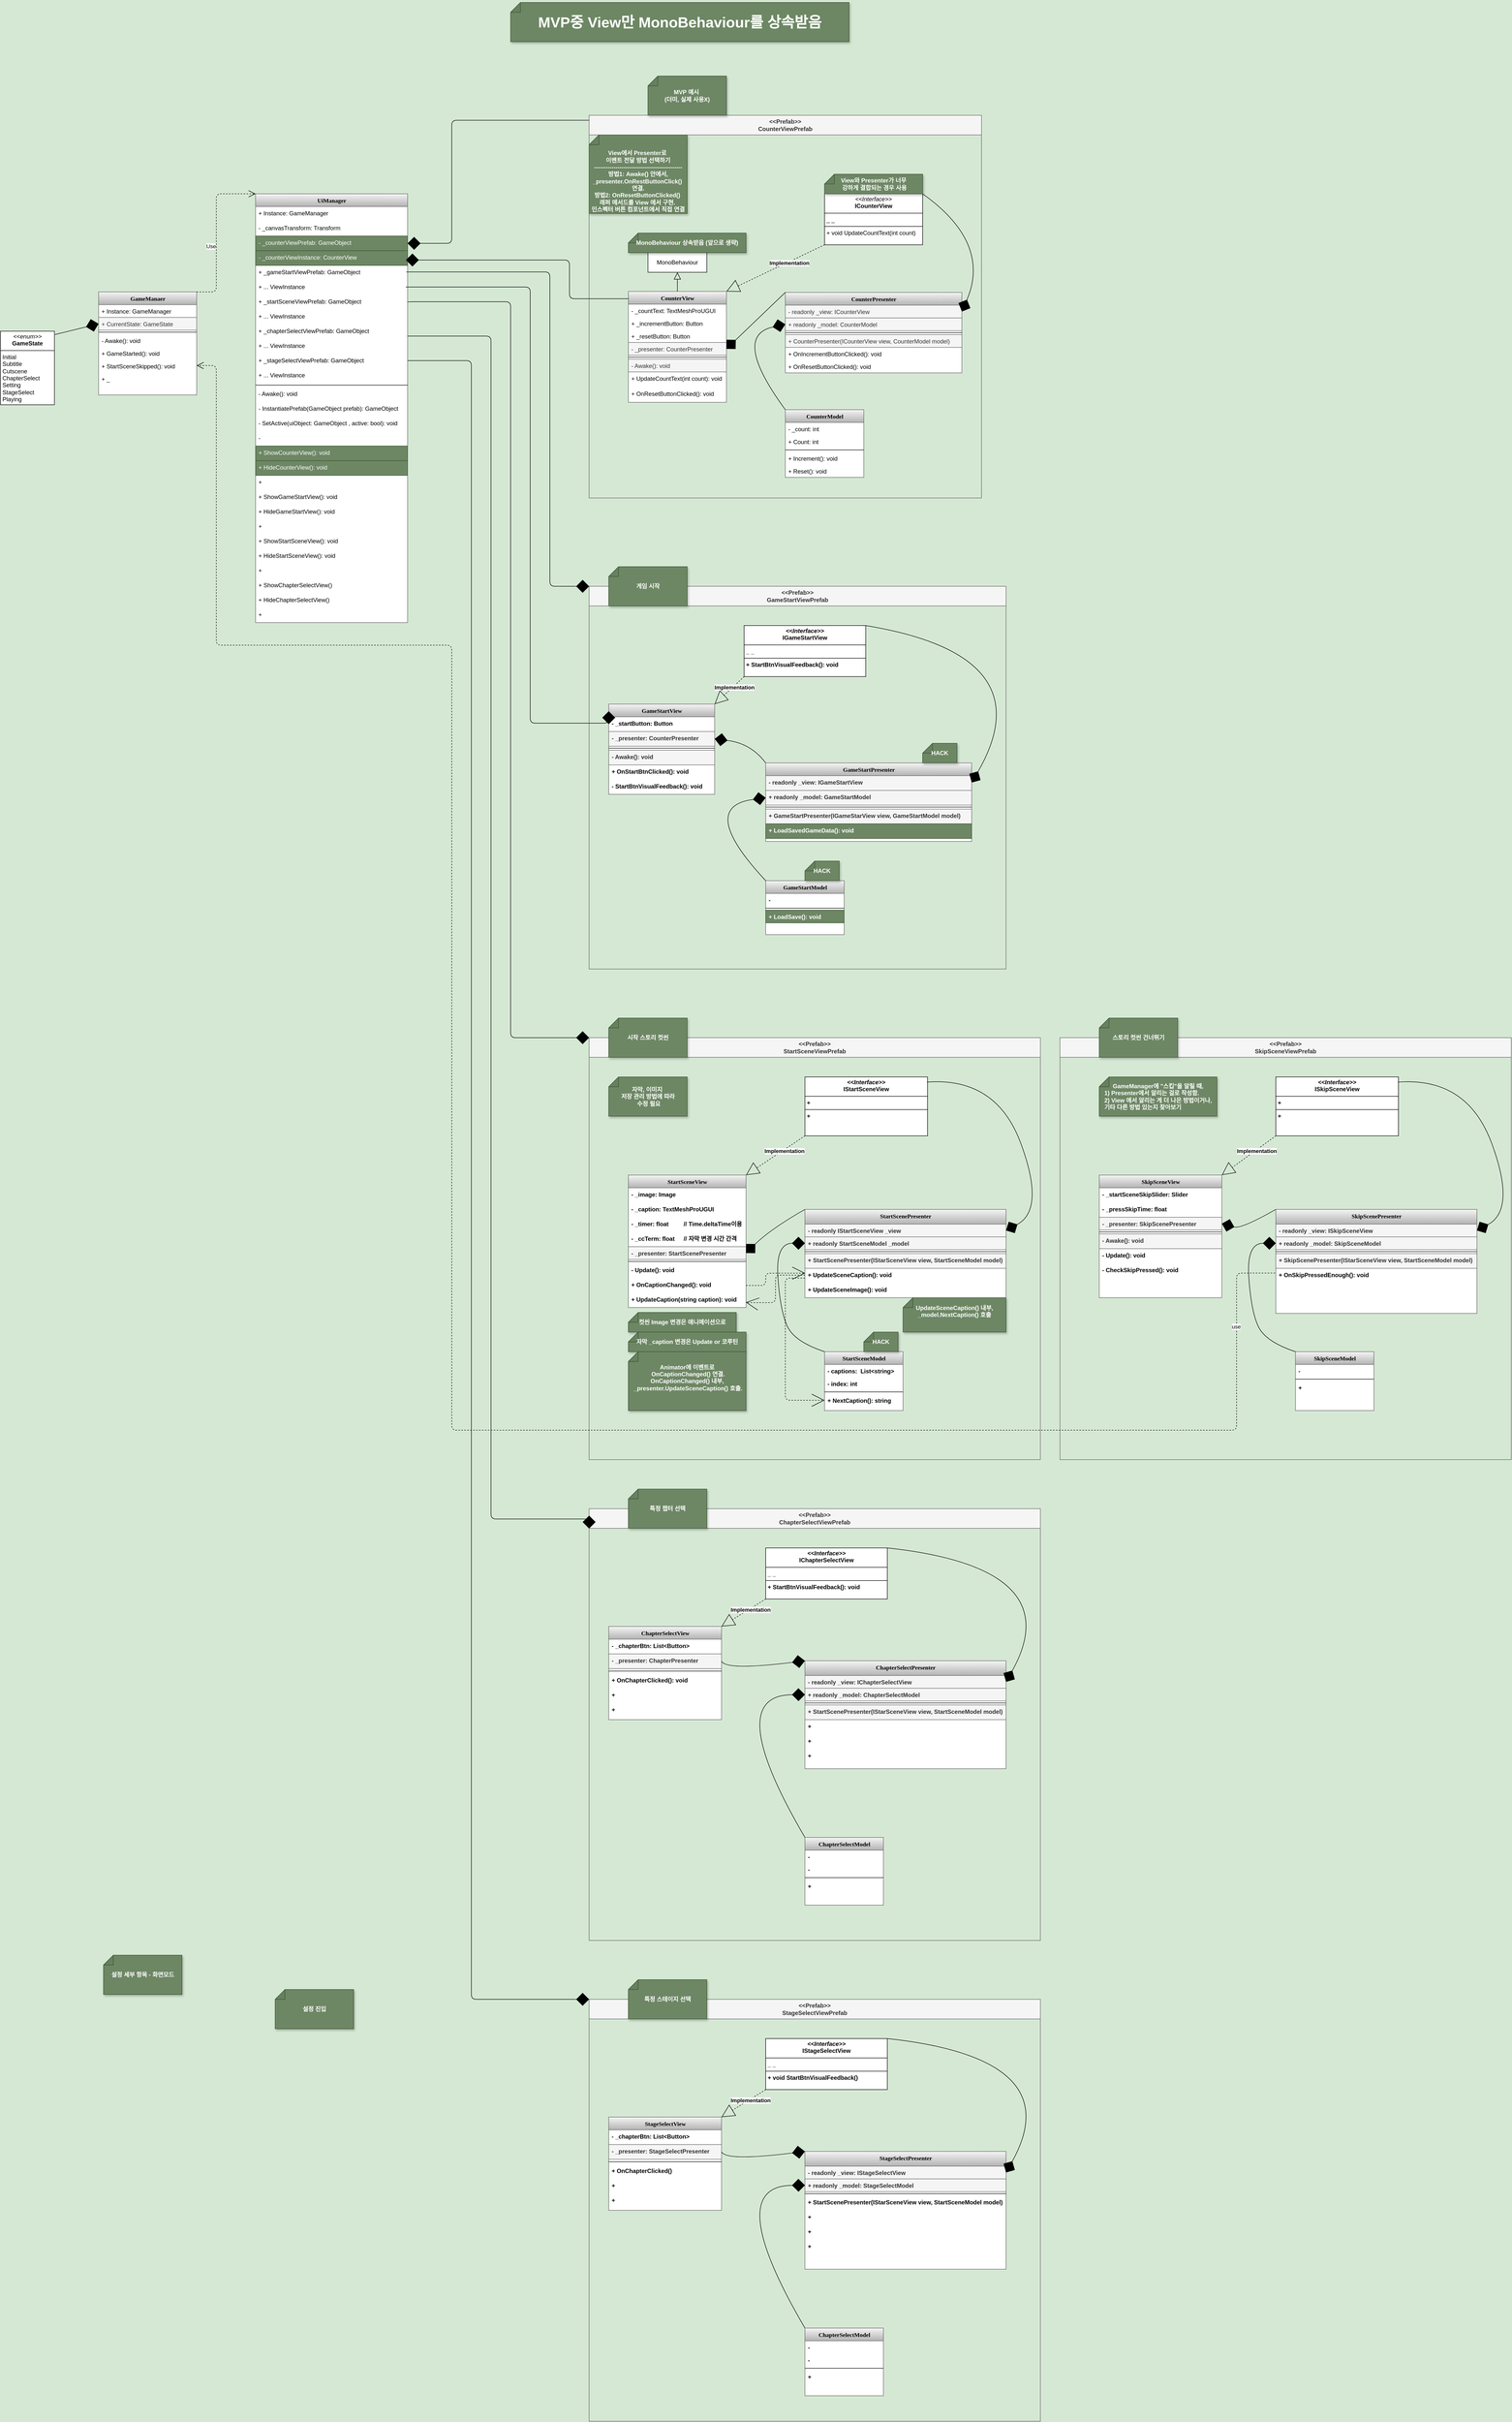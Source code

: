 <mxfile version="26.2.14">
  <diagram name="Page-1" id="9f46799a-70d6-7492-0946-bef42562c5a5">
    <mxGraphModel dx="-300" dy="1266" grid="1" gridSize="10" guides="1" tooltips="1" connect="1" arrows="1" fold="1" page="1" pageScale="1" pageWidth="1100" pageHeight="850" background="#D5E8D4" math="0" shadow="0">
      <root>
        <mxCell id="0" />
        <mxCell id="1" parent="0" />
        <mxCell id="78961159f06e98e8-108" value="GameManaer" style="swimlane;html=1;fontStyle=1;align=center;verticalAlign=top;childLayout=stackLayout;horizontal=1;startSize=26;horizontalStack=0;resizeParent=1;resizeLast=0;collapsible=1;marginBottom=0;swimlaneFillColor=#ffffff;rounded=0;shadow=0;comic=0;labelBackgroundColor=none;strokeWidth=1;fillColor=#f5f5f5;fontFamily=Verdana;fontSize=12;strokeColor=#666666;gradientColor=#b3b3b3;" parent="1" vertex="1">
          <mxGeometry x="1360" y="200" width="200" height="210" as="geometry">
            <mxRectangle x="1135" y="133.0" width="100" height="26" as="alternateBounds" />
          </mxGeometry>
        </mxCell>
        <mxCell id="78961159f06e98e8-109" value="+ Instance: GameManager" style="text;html=1;align=left;verticalAlign=top;spacingLeft=4;spacingRight=4;whiteSpace=wrap;overflow=hidden;rotatable=0;points=[[0,0.5],[1,0.5]];portConstraint=eastwest;" parent="78961159f06e98e8-108" vertex="1">
          <mxGeometry y="26" width="200" height="26" as="geometry" />
        </mxCell>
        <mxCell id="U4vTAyuGruAxUpPn1bt--7" value="+ CurrentState: GameState" style="text;html=1;align=left;verticalAlign=top;spacingLeft=4;spacingRight=4;whiteSpace=wrap;overflow=hidden;rotatable=0;points=[[0,0.5],[1,0.5]];portConstraint=eastwest;fillColor=#f5f5f5;fontColor=#333333;strokeColor=#666666;" parent="78961159f06e98e8-108" vertex="1">
          <mxGeometry y="52" width="200" height="26" as="geometry" />
        </mxCell>
        <mxCell id="78961159f06e98e8-116" value="" style="line;html=1;strokeWidth=1;fillColor=none;align=left;verticalAlign=middle;spacingTop=-1;spacingLeft=3;spacingRight=3;rotatable=0;labelPosition=right;points=[];portConstraint=eastwest;" parent="78961159f06e98e8-108" vertex="1">
          <mxGeometry y="78" width="200" height="8" as="geometry" />
        </mxCell>
        <mxCell id="78961159f06e98e8-117" value="- Awake(): void" style="text;html=1;strokeColor=none;fillColor=none;align=left;verticalAlign=top;spacingLeft=4;spacingRight=4;whiteSpace=wrap;overflow=hidden;rotatable=0;points=[[0,0.5],[1,0.5]];portConstraint=eastwest;" parent="78961159f06e98e8-108" vertex="1">
          <mxGeometry y="86" width="200" height="26" as="geometry" />
        </mxCell>
        <mxCell id="78961159f06e98e8-120" value="+ GameStarted(): void&amp;nbsp;" style="text;html=1;strokeColor=none;fillColor=none;align=left;verticalAlign=top;spacingLeft=4;spacingRight=4;whiteSpace=wrap;overflow=hidden;rotatable=0;points=[[0,0.5],[1,0.5]];portConstraint=eastwest;" parent="78961159f06e98e8-108" vertex="1">
          <mxGeometry y="112" width="200" height="26" as="geometry" />
        </mxCell>
        <mxCell id="U4vTAyuGruAxUpPn1bt--90" value="+ StartSceneSkipped(): void" style="text;html=1;strokeColor=none;fillColor=none;align=left;verticalAlign=top;spacingLeft=4;spacingRight=4;whiteSpace=wrap;overflow=hidden;rotatable=0;points=[[0,0.5],[1,0.5]];portConstraint=eastwest;" parent="78961159f06e98e8-108" vertex="1">
          <mxGeometry y="138" width="200" height="26" as="geometry" />
        </mxCell>
        <mxCell id="U4vTAyuGruAxUpPn1bt--91" value="+ _" style="text;html=1;strokeColor=none;fillColor=none;align=left;verticalAlign=top;spacingLeft=4;spacingRight=4;whiteSpace=wrap;overflow=hidden;rotatable=0;points=[[0,0.5],[1,0.5]];portConstraint=eastwest;" parent="78961159f06e98e8-108" vertex="1">
          <mxGeometry y="164" width="200" height="26" as="geometry" />
        </mxCell>
        <mxCell id="U4vTAyuGruAxUpPn1bt--23" value="&lt;p style=&quot;margin:0px;margin-top:4px;text-align:center;&quot;&gt;&lt;i&gt;&amp;lt;&amp;lt;enum&amp;gt;&amp;gt;&lt;/i&gt;&lt;br&gt;&lt;b&gt;GameState&lt;/b&gt;&lt;/p&gt;&lt;hr size=&quot;1&quot; style=&quot;border-style:solid;&quot;&gt;&lt;p style=&quot;margin:0px;margin-left:4px;&quot;&gt;&lt;span style=&quot;background-color: transparent;&quot;&gt;Initial&lt;/span&gt;&lt;/p&gt;&lt;p style=&quot;margin:0px;margin-left:4px;&quot;&gt;Subtitle&lt;/p&gt;&lt;p style=&quot;margin:0px;margin-left:4px;&quot;&gt;Cutscene&lt;/p&gt;&lt;p style=&quot;margin:0px;margin-left:4px;&quot;&gt;ChapterSelect&lt;/p&gt;&lt;p style=&quot;margin:0px;margin-left:4px;&quot;&gt;Setting&lt;/p&gt;&lt;p style=&quot;margin:0px;margin-left:4px;&quot;&gt;StageSelect&lt;/p&gt;&lt;p style=&quot;margin:0px;margin-left:4px;&quot;&gt;Playing&lt;/p&gt;" style="verticalAlign=top;align=left;overflow=fill;html=1;whiteSpace=wrap;connectable=1;imageAspect=1;expand=1;" parent="1" vertex="1">
          <mxGeometry x="1160" y="280" width="110" height="150" as="geometry" />
        </mxCell>
        <mxCell id="U4vTAyuGruAxUpPn1bt--34" value="" style="endArrow=none;endFill=0;endSize=24;html=1;rounded=0;exitX=0;exitY=0.5;exitDx=0;exitDy=0;entryX=1.009;entryY=0.046;entryDx=0;entryDy=0;curved=1;entryPerimeter=0;startFill=1;startArrow=diamond;startSize=24;strokeColor=light-dark(#000000,#FFFFFF);" parent="1" source="U4vTAyuGruAxUpPn1bt--7" target="U4vTAyuGruAxUpPn1bt--23" edge="1">
          <mxGeometry width="160" relative="1" as="geometry">
            <mxPoint x="1367" y="384" as="sourcePoint" />
            <mxPoint x="1190" y="180" as="targetPoint" />
            <Array as="points" />
          </mxGeometry>
        </mxCell>
        <mxCell id="U4vTAyuGruAxUpPn1bt--35" value="UiManager" style="swimlane;html=1;fontStyle=1;align=center;verticalAlign=top;childLayout=stackLayout;horizontal=1;startSize=26;horizontalStack=0;resizeParent=1;resizeLast=0;collapsible=1;marginBottom=0;swimlaneFillColor=#ffffff;rounded=0;shadow=0;comic=0;labelBackgroundColor=none;strokeWidth=1;fillColor=#f5f5f5;fontFamily=Verdana;fontSize=12;strokeColor=#666666;gradientColor=#b3b3b3;" parent="1" vertex="1">
          <mxGeometry x="1680" width="310" height="874" as="geometry">
            <mxRectangle x="1135" y="133.0" width="100" height="26" as="alternateBounds" />
          </mxGeometry>
        </mxCell>
        <mxCell id="U4vTAyuGruAxUpPn1bt--36" value="+ Instance: GameManager" style="text;html=1;strokeColor=none;fillColor=none;align=left;verticalAlign=top;spacingLeft=4;spacingRight=4;whiteSpace=wrap;overflow=hidden;rotatable=0;points=[[0,0.5],[1,0.5]];portConstraint=eastwest;" parent="U4vTAyuGruAxUpPn1bt--35" vertex="1">
          <mxGeometry y="26" width="310" height="30" as="geometry" />
        </mxCell>
        <mxCell id="U4vTAyuGruAxUpPn1bt--37" value="- _canvasTransform: Transform&amp;nbsp;" style="text;html=1;strokeColor=none;fillColor=none;align=left;verticalAlign=top;spacingLeft=4;spacingRight=4;whiteSpace=wrap;overflow=hidden;rotatable=0;points=[[0,0.5],[1,0.5]];portConstraint=eastwest;" parent="U4vTAyuGruAxUpPn1bt--35" vertex="1">
          <mxGeometry y="56" width="310" height="30" as="geometry" />
        </mxCell>
        <mxCell id="U4vTAyuGruAxUpPn1bt--38" value="- _counterViewPrefab: GameObject&amp;nbsp;" style="text;html=1;align=left;verticalAlign=top;spacingLeft=4;spacingRight=4;whiteSpace=wrap;overflow=hidden;rotatable=0;points=[[0,0.5],[1,0.5]];portConstraint=eastwest;fillColor=#6d8764;strokeColor=#3A5431;fontColor=#ffffff;" parent="U4vTAyuGruAxUpPn1bt--35" vertex="1">
          <mxGeometry y="86" width="310" height="30" as="geometry" />
        </mxCell>
        <mxCell id="U4vTAyuGruAxUpPn1bt--84" value="- _counterViewInstance: CounterView&amp;nbsp;" style="text;html=1;align=left;verticalAlign=top;spacingLeft=4;spacingRight=4;whiteSpace=wrap;overflow=hidden;rotatable=0;points=[[0,0.5],[1,0.5]];portConstraint=eastwest;fillColor=#6d8764;strokeColor=#3A5431;fontColor=#ffffff;" parent="U4vTAyuGruAxUpPn1bt--35" vertex="1">
          <mxGeometry y="116" width="310" height="30" as="geometry" />
        </mxCell>
        <mxCell id="wKs4-q5Vt6_p3pQ2NuLo-48" value="+ _gameStartViewPrefab: GameObject&amp;nbsp;" style="text;html=1;align=left;verticalAlign=top;spacingLeft=4;spacingRight=4;whiteSpace=wrap;overflow=hidden;rotatable=0;points=[[0,0.5],[1,0.5]];portConstraint=eastwest;" parent="U4vTAyuGruAxUpPn1bt--35" vertex="1">
          <mxGeometry y="146" width="310" height="30" as="geometry" />
        </mxCell>
        <mxCell id="RhrSVqkV1kuPy8NH0zBb-56" value="+ ... ViewInstance" style="text;html=1;strokeColor=none;fillColor=none;align=left;verticalAlign=top;spacingLeft=4;spacingRight=4;whiteSpace=wrap;overflow=hidden;rotatable=0;points=[[0,0.5],[1,0.5]];portConstraint=eastwest;" vertex="1" parent="U4vTAyuGruAxUpPn1bt--35">
          <mxGeometry y="176" width="310" height="30" as="geometry" />
        </mxCell>
        <mxCell id="RhrSVqkV1kuPy8NH0zBb-55" value="+ _startSceneViewPrefab: GameObject&amp;nbsp;" style="text;html=1;align=left;verticalAlign=top;spacingLeft=4;spacingRight=4;whiteSpace=wrap;overflow=hidden;rotatable=0;points=[[0,0.5],[1,0.5]];portConstraint=eastwest;" vertex="1" parent="U4vTAyuGruAxUpPn1bt--35">
          <mxGeometry y="206" width="310" height="30" as="geometry" />
        </mxCell>
        <mxCell id="RhrSVqkV1kuPy8NH0zBb-59" value="+ ... ViewInstance" style="text;html=1;strokeColor=none;fillColor=none;align=left;verticalAlign=top;spacingLeft=4;spacingRight=4;whiteSpace=wrap;overflow=hidden;rotatable=0;points=[[0,0.5],[1,0.5]];portConstraint=eastwest;" vertex="1" parent="U4vTAyuGruAxUpPn1bt--35">
          <mxGeometry y="236" width="310" height="30" as="geometry" />
        </mxCell>
        <mxCell id="RhrSVqkV1kuPy8NH0zBb-57" value="+ _chapterSelectViewPrefab: GameObject&amp;nbsp;" style="text;html=1;strokeColor=none;fillColor=none;align=left;verticalAlign=top;spacingLeft=4;spacingRight=4;whiteSpace=wrap;overflow=hidden;rotatable=0;points=[[0,0.5],[1,0.5]];portConstraint=eastwest;" vertex="1" parent="U4vTAyuGruAxUpPn1bt--35">
          <mxGeometry y="266" width="310" height="30" as="geometry" />
        </mxCell>
        <mxCell id="RhrSVqkV1kuPy8NH0zBb-95" value="+ ... ViewInstance" style="text;html=1;strokeColor=none;fillColor=none;align=left;verticalAlign=top;spacingLeft=4;spacingRight=4;whiteSpace=wrap;overflow=hidden;rotatable=0;points=[[0,0.5],[1,0.5]];portConstraint=eastwest;" vertex="1" parent="U4vTAyuGruAxUpPn1bt--35">
          <mxGeometry y="296" width="310" height="30" as="geometry" />
        </mxCell>
        <mxCell id="RhrSVqkV1kuPy8NH0zBb-96" value="+ _stageSelectViewPrefab: GameObject" style="text;html=1;strokeColor=none;fillColor=none;align=left;verticalAlign=top;spacingLeft=4;spacingRight=4;whiteSpace=wrap;overflow=hidden;rotatable=0;points=[[0,0.5],[1,0.5]];portConstraint=eastwest;" vertex="1" parent="U4vTAyuGruAxUpPn1bt--35">
          <mxGeometry y="326" width="310" height="30" as="geometry" />
        </mxCell>
        <mxCell id="RhrSVqkV1kuPy8NH0zBb-97" value="+ ... ViewInstance" style="text;html=1;strokeColor=none;fillColor=none;align=left;verticalAlign=top;spacingLeft=4;spacingRight=4;whiteSpace=wrap;overflow=hidden;rotatable=0;points=[[0,0.5],[1,0.5]];portConstraint=eastwest;" vertex="1" parent="U4vTAyuGruAxUpPn1bt--35">
          <mxGeometry y="356" width="310" height="30" as="geometry" />
        </mxCell>
        <mxCell id="U4vTAyuGruAxUpPn1bt--39" value="" style="line;html=1;strokeWidth=1;fillColor=none;align=left;verticalAlign=middle;spacingTop=-1;spacingLeft=3;spacingRight=3;rotatable=0;labelPosition=right;points=[];portConstraint=eastwest;" parent="U4vTAyuGruAxUpPn1bt--35" vertex="1">
          <mxGeometry y="386" width="310" height="8" as="geometry" />
        </mxCell>
        <mxCell id="U4vTAyuGruAxUpPn1bt--40" value="- Awake(): void&amp;nbsp;" style="text;html=1;strokeColor=none;fillColor=none;align=left;verticalAlign=top;spacingLeft=4;spacingRight=4;whiteSpace=wrap;overflow=hidden;rotatable=0;points=[[0,0.5],[1,0.5]];portConstraint=eastwest;" parent="U4vTAyuGruAxUpPn1bt--35" vertex="1">
          <mxGeometry y="394" width="310" height="30" as="geometry" />
        </mxCell>
        <mxCell id="U4vTAyuGruAxUpPn1bt--41" value="- InstantiatePrefab(GameObject prefab): GameObject&amp;nbsp;" style="text;html=1;align=left;verticalAlign=top;spacingLeft=4;spacingRight=4;whiteSpace=wrap;overflow=hidden;rotatable=0;points=[[0,0.5],[1,0.5]];portConstraint=eastwest;" parent="U4vTAyuGruAxUpPn1bt--35" vertex="1">
          <mxGeometry y="424" width="310" height="30" as="geometry" />
        </mxCell>
        <mxCell id="U4vTAyuGruAxUpPn1bt--89" value="- SetActive(uiObject: GameObject&amp;nbsp;, active: bool): void&amp;nbsp;" style="text;html=1;strokeColor=none;fillColor=none;align=left;verticalAlign=top;spacingLeft=4;spacingRight=4;whiteSpace=wrap;overflow=hidden;rotatable=0;points=[[0,0.5],[1,0.5]];portConstraint=eastwest;" parent="U4vTAyuGruAxUpPn1bt--35" vertex="1">
          <mxGeometry y="454" width="310" height="30" as="geometry" />
        </mxCell>
        <mxCell id="wKs4-q5Vt6_p3pQ2NuLo-45" value="-&amp;nbsp;" style="text;html=1;strokeColor=none;fillColor=none;align=left;verticalAlign=top;spacingLeft=4;spacingRight=4;whiteSpace=wrap;overflow=hidden;rotatable=0;points=[[0,0.5],[1,0.5]];portConstraint=eastwest;" parent="U4vTAyuGruAxUpPn1bt--35" vertex="1">
          <mxGeometry y="484" width="310" height="30" as="geometry" />
        </mxCell>
        <mxCell id="U4vTAyuGruAxUpPn1bt--87" value="+ ShowCounterView(): void&amp;nbsp;" style="text;html=1;strokeColor=#3A5431;fillColor=#6d8764;align=left;verticalAlign=top;spacingLeft=4;spacingRight=4;whiteSpace=wrap;overflow=hidden;rotatable=0;points=[[0,0.5],[1,0.5]];portConstraint=eastwest;fontColor=#ffffff;" parent="U4vTAyuGruAxUpPn1bt--35" vertex="1">
          <mxGeometry y="514" width="310" height="30" as="geometry" />
        </mxCell>
        <mxCell id="U4vTAyuGruAxUpPn1bt--88" value="+ HideCounterView(): void&amp;nbsp;" style="text;html=1;strokeColor=#3A5431;fillColor=#6d8764;align=left;verticalAlign=top;spacingLeft=4;spacingRight=4;whiteSpace=wrap;overflow=hidden;rotatable=0;points=[[0,0.5],[1,0.5]];portConstraint=eastwest;fontColor=#ffffff;" parent="U4vTAyuGruAxUpPn1bt--35" vertex="1">
          <mxGeometry y="544" width="310" height="30" as="geometry" />
        </mxCell>
        <mxCell id="wKs4-q5Vt6_p3pQ2NuLo-41" value="+&amp;nbsp;" style="text;html=1;strokeColor=none;fillColor=none;align=left;verticalAlign=top;spacingLeft=4;spacingRight=4;whiteSpace=wrap;overflow=hidden;rotatable=0;points=[[0,0.5],[1,0.5]];portConstraint=eastwest;" parent="U4vTAyuGruAxUpPn1bt--35" vertex="1">
          <mxGeometry y="574" width="310" height="30" as="geometry" />
        </mxCell>
        <mxCell id="wKs4-q5Vt6_p3pQ2NuLo-42" value="+ ShowGameStartView(): void&amp;nbsp;" style="text;html=1;strokeColor=none;fillColor=none;align=left;verticalAlign=top;spacingLeft=4;spacingRight=4;whiteSpace=wrap;overflow=hidden;rotatable=0;points=[[0,0.5],[1,0.5]];portConstraint=eastwest;" parent="U4vTAyuGruAxUpPn1bt--35" vertex="1">
          <mxGeometry y="604" width="310" height="30" as="geometry" />
        </mxCell>
        <mxCell id="wKs4-q5Vt6_p3pQ2NuLo-43" value="+ HideGameStartView(): void&amp;nbsp;&amp;nbsp;" style="text;html=1;strokeColor=none;fillColor=none;align=left;verticalAlign=top;spacingLeft=4;spacingRight=4;whiteSpace=wrap;overflow=hidden;rotatable=0;points=[[0,0.5],[1,0.5]];portConstraint=eastwest;" parent="U4vTAyuGruAxUpPn1bt--35" vertex="1">
          <mxGeometry y="634" width="310" height="30" as="geometry" />
        </mxCell>
        <mxCell id="RhrSVqkV1kuPy8NH0zBb-117" value="+&amp;nbsp;" style="text;html=1;strokeColor=none;fillColor=none;align=left;verticalAlign=top;spacingLeft=4;spacingRight=4;whiteSpace=wrap;overflow=hidden;rotatable=0;points=[[0,0.5],[1,0.5]];portConstraint=eastwest;" vertex="1" parent="U4vTAyuGruAxUpPn1bt--35">
          <mxGeometry y="664" width="310" height="30" as="geometry" />
        </mxCell>
        <mxCell id="RhrSVqkV1kuPy8NH0zBb-119" value="+ ShowStartSceneView(): void" style="text;html=1;strokeColor=none;fillColor=none;align=left;verticalAlign=top;spacingLeft=4;spacingRight=4;whiteSpace=wrap;overflow=hidden;rotatable=0;points=[[0,0.5],[1,0.5]];portConstraint=eastwest;" vertex="1" parent="U4vTAyuGruAxUpPn1bt--35">
          <mxGeometry y="694" width="310" height="30" as="geometry" />
        </mxCell>
        <mxCell id="RhrSVqkV1kuPy8NH0zBb-118" value="+ HideStartSceneView(): void" style="text;html=1;strokeColor=none;fillColor=none;align=left;verticalAlign=top;spacingLeft=4;spacingRight=4;whiteSpace=wrap;overflow=hidden;rotatable=0;points=[[0,0.5],[1,0.5]];portConstraint=eastwest;" vertex="1" parent="U4vTAyuGruAxUpPn1bt--35">
          <mxGeometry y="724" width="310" height="30" as="geometry" />
        </mxCell>
        <mxCell id="RhrSVqkV1kuPy8NH0zBb-109" value="+&amp;nbsp;" style="text;html=1;strokeColor=none;fillColor=none;align=left;verticalAlign=top;spacingLeft=4;spacingRight=4;whiteSpace=wrap;overflow=hidden;rotatable=0;points=[[0,0.5],[1,0.5]];portConstraint=eastwest;" vertex="1" parent="U4vTAyuGruAxUpPn1bt--35">
          <mxGeometry y="754" width="310" height="30" as="geometry" />
        </mxCell>
        <mxCell id="RhrSVqkV1kuPy8NH0zBb-110" value="+ ShowChapterSelectView()" style="text;html=1;strokeColor=none;fillColor=none;align=left;verticalAlign=top;spacingLeft=4;spacingRight=4;whiteSpace=wrap;overflow=hidden;rotatable=0;points=[[0,0.5],[1,0.5]];portConstraint=eastwest;" vertex="1" parent="U4vTAyuGruAxUpPn1bt--35">
          <mxGeometry y="784" width="310" height="30" as="geometry" />
        </mxCell>
        <mxCell id="RhrSVqkV1kuPy8NH0zBb-111" value="+ HideChapterSelectView()" style="text;html=1;strokeColor=none;fillColor=none;align=left;verticalAlign=top;spacingLeft=4;spacingRight=4;whiteSpace=wrap;overflow=hidden;rotatable=0;points=[[0,0.5],[1,0.5]];portConstraint=eastwest;" vertex="1" parent="U4vTAyuGruAxUpPn1bt--35">
          <mxGeometry y="814" width="310" height="30" as="geometry" />
        </mxCell>
        <mxCell id="wKs4-q5Vt6_p3pQ2NuLo-44" value="+&amp;nbsp;" style="text;html=1;strokeColor=none;fillColor=none;align=left;verticalAlign=top;spacingLeft=4;spacingRight=4;whiteSpace=wrap;overflow=hidden;rotatable=0;points=[[0,0.5],[1,0.5]];portConstraint=eastwest;" parent="U4vTAyuGruAxUpPn1bt--35" vertex="1">
          <mxGeometry y="844" width="310" height="30" as="geometry" />
        </mxCell>
        <mxCell id="U4vTAyuGruAxUpPn1bt--94" value="Use" style="endArrow=open;endSize=12;dashed=1;html=1;rounded=1;entryX=0;entryY=0;entryDx=0;entryDy=0;exitX=1;exitY=0;exitDx=0;exitDy=0;edgeStyle=orthogonalEdgeStyle;curved=0;" parent="1" source="78961159f06e98e8-108" target="U4vTAyuGruAxUpPn1bt--35" edge="1">
          <mxGeometry x="-0.168" y="11" width="160" relative="1" as="geometry">
            <mxPoint x="1490" y="77" as="sourcePoint" />
            <mxPoint x="1670" y="40" as="targetPoint" />
            <Array as="points">
              <mxPoint x="1600" y="200" />
              <mxPoint x="1600" />
            </Array>
            <mxPoint as="offset" />
          </mxGeometry>
        </mxCell>
        <mxCell id="U4vTAyuGruAxUpPn1bt--121" value="" style="ellipse;whiteSpace=wrap;html=1;align=center;aspect=fixed;fillColor=none;strokeColor=none;resizable=0;perimeter=centerPerimeter;rotatable=0;allowArrows=0;points=[];outlineConnect=1;" parent="1" vertex="1">
          <mxGeometry x="2050" y="180" width="10" height="10" as="geometry" />
        </mxCell>
        <mxCell id="U4vTAyuGruAxUpPn1bt--141" value="&lt;div&gt;&amp;lt;&amp;lt;Prefab&amp;gt;&amp;gt;&lt;/div&gt;CounterViewPrefab" style="swimlane;whiteSpace=wrap;html=1;startSize=40;fillColor=#f5f5f5;fontColor=#333333;strokeColor=#666666;" parent="1" vertex="1">
          <mxGeometry x="2360" y="-160" width="800" height="780" as="geometry">
            <mxRectangle x="2280" y="-190" width="140" height="30" as="alternateBounds" />
          </mxGeometry>
        </mxCell>
        <mxCell id="U4vTAyuGruAxUpPn1bt--56" value="CounterModel" style="swimlane;html=1;fontStyle=1;align=center;verticalAlign=top;childLayout=stackLayout;horizontal=1;startSize=26;horizontalStack=0;resizeParent=1;resizeLast=0;collapsible=1;marginBottom=0;swimlaneFillColor=#ffffff;rounded=0;shadow=0;comic=0;labelBackgroundColor=none;strokeWidth=1;fillColor=#f5f5f5;fontFamily=Verdana;fontSize=12;strokeColor=#666666;gradientColor=#b3b3b3;" parent="U4vTAyuGruAxUpPn1bt--141" vertex="1">
          <mxGeometry x="400" y="600" width="160" height="138" as="geometry">
            <mxRectangle x="1135" y="133.0" width="100" height="26" as="alternateBounds" />
          </mxGeometry>
        </mxCell>
        <mxCell id="U4vTAyuGruAxUpPn1bt--57" value="- _count: int&amp;nbsp;" style="text;html=1;strokeColor=none;fillColor=none;align=left;verticalAlign=top;spacingLeft=4;spacingRight=4;whiteSpace=wrap;overflow=hidden;rotatable=0;points=[[0,0.5],[1,0.5]];portConstraint=eastwest;" parent="U4vTAyuGruAxUpPn1bt--56" vertex="1">
          <mxGeometry y="26" width="160" height="26" as="geometry" />
        </mxCell>
        <mxCell id="U4vTAyuGruAxUpPn1bt--58" value="+ Count: int&amp;nbsp;" style="text;html=1;strokeColor=none;fillColor=none;align=left;verticalAlign=top;spacingLeft=4;spacingRight=4;whiteSpace=wrap;overflow=hidden;rotatable=0;points=[[0,0.5],[1,0.5]];portConstraint=eastwest;" parent="U4vTAyuGruAxUpPn1bt--56" vertex="1">
          <mxGeometry y="52" width="160" height="26" as="geometry" />
        </mxCell>
        <mxCell id="U4vTAyuGruAxUpPn1bt--60" value="" style="line;html=1;strokeWidth=1;fillColor=none;align=left;verticalAlign=middle;spacingTop=-1;spacingLeft=3;spacingRight=3;rotatable=0;labelPosition=right;points=[];portConstraint=eastwest;" parent="U4vTAyuGruAxUpPn1bt--56" vertex="1">
          <mxGeometry y="78" width="160" height="8" as="geometry" />
        </mxCell>
        <mxCell id="U4vTAyuGruAxUpPn1bt--61" value="+ Increment(): void&amp;nbsp;" style="text;html=1;strokeColor=none;fillColor=none;align=left;verticalAlign=top;spacingLeft=4;spacingRight=4;whiteSpace=wrap;overflow=hidden;rotatable=0;points=[[0,0.5],[1,0.5]];portConstraint=eastwest;" parent="U4vTAyuGruAxUpPn1bt--56" vertex="1">
          <mxGeometry y="86" width="160" height="26" as="geometry" />
        </mxCell>
        <mxCell id="U4vTAyuGruAxUpPn1bt--62" value="+ Reset(): void&amp;nbsp;" style="text;html=1;strokeColor=none;fillColor=none;align=left;verticalAlign=top;spacingLeft=4;spacingRight=4;whiteSpace=wrap;overflow=hidden;rotatable=0;points=[[0,0.5],[1,0.5]];portConstraint=eastwest;" parent="U4vTAyuGruAxUpPn1bt--56" vertex="1">
          <mxGeometry y="112" width="160" height="26" as="geometry" />
        </mxCell>
        <mxCell id="U4vTAyuGruAxUpPn1bt--42" value="CounterView" style="swimlane;html=1;fontStyle=1;align=center;verticalAlign=top;childLayout=stackLayout;horizontal=1;startSize=26;horizontalStack=0;resizeParent=1;resizeLast=0;collapsible=1;marginBottom=0;swimlaneFillColor=#ffffff;rounded=0;shadow=0;comic=0;labelBackgroundColor=none;strokeWidth=1;fillColor=#f5f5f5;fontFamily=Verdana;fontSize=12;strokeColor=#666666;gradientColor=#b3b3b3;" parent="U4vTAyuGruAxUpPn1bt--141" vertex="1">
          <mxGeometry x="80" y="359" width="200" height="226" as="geometry">
            <mxRectangle x="1135" y="133.0" width="100" height="26" as="alternateBounds" />
          </mxGeometry>
        </mxCell>
        <mxCell id="U4vTAyuGruAxUpPn1bt--43" value="- _countText: TextMeshProUGUI&amp;nbsp;" style="text;html=1;align=left;verticalAlign=top;spacingLeft=4;spacingRight=4;whiteSpace=wrap;overflow=hidden;rotatable=0;points=[[0,0.5],[1,0.5]];portConstraint=eastwest;" parent="U4vTAyuGruAxUpPn1bt--42" vertex="1">
          <mxGeometry y="26" width="200" height="26" as="geometry" />
        </mxCell>
        <mxCell id="U4vTAyuGruAxUpPn1bt--44" value="+ _incrementButton: Button&amp;nbsp;" style="text;html=1;strokeColor=none;fillColor=none;align=left;verticalAlign=top;spacingLeft=4;spacingRight=4;whiteSpace=wrap;overflow=hidden;rotatable=0;points=[[0,0.5],[1,0.5]];portConstraint=eastwest;" parent="U4vTAyuGruAxUpPn1bt--42" vertex="1">
          <mxGeometry y="52" width="200" height="26" as="geometry" />
        </mxCell>
        <mxCell id="U4vTAyuGruAxUpPn1bt--68" value="+ _resetButton: Button&amp;nbsp;" style="text;html=1;align=left;verticalAlign=top;spacingLeft=4;spacingRight=4;whiteSpace=wrap;overflow=hidden;rotatable=0;points=[[0,0.5],[1,0.5]];portConstraint=eastwest;" parent="U4vTAyuGruAxUpPn1bt--42" vertex="1">
          <mxGeometry y="78" width="200" height="26" as="geometry" />
        </mxCell>
        <mxCell id="U4vTAyuGruAxUpPn1bt--45" value="- _presenter: CounterPresenter&amp;nbsp;" style="text;html=1;align=left;verticalAlign=top;spacingLeft=4;spacingRight=4;whiteSpace=wrap;overflow=hidden;rotatable=0;points=[[0,0.5],[1,0.5]];portConstraint=eastwest;fillColor=#f5f5f5;strokeColor=#666666;fontColor=#333333;" parent="U4vTAyuGruAxUpPn1bt--42" vertex="1">
          <mxGeometry y="104" width="200" height="26" as="geometry" />
        </mxCell>
        <mxCell id="U4vTAyuGruAxUpPn1bt--46" value="" style="line;html=1;strokeWidth=1;fillColor=none;align=left;verticalAlign=middle;spacingTop=-1;spacingLeft=3;spacingRight=3;rotatable=0;labelPosition=right;points=[];portConstraint=eastwest;" parent="U4vTAyuGruAxUpPn1bt--42" vertex="1">
          <mxGeometry y="130" width="200" height="8" as="geometry" />
        </mxCell>
        <mxCell id="U4vTAyuGruAxUpPn1bt--47" value="- Awake(): void&amp;nbsp;" style="text;html=1;strokeColor=#666666;fillColor=#f5f5f5;align=left;verticalAlign=top;spacingLeft=4;spacingRight=4;whiteSpace=wrap;overflow=hidden;rotatable=0;points=[[0,0.5],[1,0.5]];portConstraint=eastwest;fontColor=#333333;" parent="U4vTAyuGruAxUpPn1bt--42" vertex="1">
          <mxGeometry y="138" width="200" height="26" as="geometry" />
        </mxCell>
        <mxCell id="wKs4-q5Vt6_p3pQ2NuLo-36" value="+ UpdateCountText(int count): void&amp;nbsp;" style="text;html=1;strokeColor=none;fillColor=none;align=left;verticalAlign=top;spacingLeft=4;spacingRight=4;whiteSpace=wrap;overflow=hidden;rotatable=0;points=[[0,0.5],[1,0.5]];portConstraint=eastwest;" parent="U4vTAyuGruAxUpPn1bt--42" vertex="1">
          <mxGeometry y="164" width="200" height="31" as="geometry" />
        </mxCell>
        <mxCell id="U4vTAyuGruAxUpPn1bt--48" value="+ OnResetButtonClicked(): void&amp;nbsp;" style="text;html=1;strokeColor=none;fillColor=none;align=left;verticalAlign=top;spacingLeft=4;spacingRight=4;whiteSpace=wrap;overflow=hidden;rotatable=0;points=[[0,0.5],[1,0.5]];portConstraint=eastwest;" parent="U4vTAyuGruAxUpPn1bt--42" vertex="1">
          <mxGeometry y="195" width="200" height="31" as="geometry" />
        </mxCell>
        <mxCell id="U4vTAyuGruAxUpPn1bt--49" value="CounterPresenter" style="swimlane;html=1;fontStyle=1;align=center;verticalAlign=top;childLayout=stackLayout;horizontal=1;startSize=26;horizontalStack=0;resizeParent=1;resizeLast=0;collapsible=1;marginBottom=0;swimlaneFillColor=#ffffff;rounded=0;shadow=0;comic=0;labelBackgroundColor=none;strokeWidth=1;fillColor=#f5f5f5;fontFamily=Verdana;fontSize=12;strokeColor=#666666;gradientColor=#b3b3b3;" parent="U4vTAyuGruAxUpPn1bt--141" vertex="1">
          <mxGeometry x="400" y="361" width="360" height="164" as="geometry">
            <mxRectangle x="1135" y="133.0" width="100" height="26" as="alternateBounds" />
          </mxGeometry>
        </mxCell>
        <mxCell id="U4vTAyuGruAxUpPn1bt--50" value="- readonly _view: ICounterView&amp;nbsp;" style="text;html=1;strokeColor=#666666;fillColor=#f5f5f5;align=left;verticalAlign=top;spacingLeft=4;spacingRight=4;whiteSpace=wrap;overflow=hidden;rotatable=0;points=[[0,0.5],[1,0.5]];portConstraint=eastwest;fontColor=#333333;" parent="U4vTAyuGruAxUpPn1bt--49" vertex="1">
          <mxGeometry y="26" width="360" height="26" as="geometry" />
        </mxCell>
        <mxCell id="U4vTAyuGruAxUpPn1bt--51" value="+ readonly _model: CounterModel&amp;nbsp;" style="text;html=1;align=left;verticalAlign=top;spacingLeft=4;spacingRight=4;whiteSpace=wrap;overflow=hidden;rotatable=0;points=[[0,0.5],[1,0.5]];portConstraint=eastwest;fillColor=#f5f5f5;fontColor=#333333;strokeColor=#666666;" parent="U4vTAyuGruAxUpPn1bt--49" vertex="1">
          <mxGeometry y="52" width="360" height="26" as="geometry" />
        </mxCell>
        <mxCell id="U4vTAyuGruAxUpPn1bt--53" value="" style="line;html=1;strokeWidth=1;fillColor=none;align=left;verticalAlign=middle;spacingTop=-1;spacingLeft=3;spacingRight=3;rotatable=0;labelPosition=right;points=[];portConstraint=eastwest;" parent="U4vTAyuGruAxUpPn1bt--49" vertex="1">
          <mxGeometry y="78" width="360" height="8" as="geometry" />
        </mxCell>
        <mxCell id="U4vTAyuGruAxUpPn1bt--54" value="+ CounterPresenter(ICounterView view, CounterModel model)" style="text;html=1;align=left;verticalAlign=top;spacingLeft=4;spacingRight=4;whiteSpace=wrap;overflow=hidden;rotatable=0;points=[[0,0.5],[1,0.5]];portConstraint=eastwest;fillColor=#f5f5f5;fontColor=#333333;strokeColor=#666666;" parent="U4vTAyuGruAxUpPn1bt--49" vertex="1">
          <mxGeometry y="86" width="360" height="26" as="geometry" />
        </mxCell>
        <mxCell id="U4vTAyuGruAxUpPn1bt--74" value="+ OnIncrementButtonClicked(): void&amp;nbsp;" style="text;html=1;align=left;verticalAlign=top;spacingLeft=4;spacingRight=4;whiteSpace=wrap;overflow=hidden;rotatable=0;points=[[0,0.5],[1,0.5]];portConstraint=eastwest;strokeWidth=1;" parent="U4vTAyuGruAxUpPn1bt--49" vertex="1">
          <mxGeometry y="112" width="360" height="26" as="geometry" />
        </mxCell>
        <mxCell id="U4vTAyuGruAxUpPn1bt--55" value="+ OnResetButtonClicked(): void&amp;nbsp;" style="text;html=1;strokeColor=none;fillColor=none;align=left;verticalAlign=top;spacingLeft=4;spacingRight=4;whiteSpace=wrap;overflow=hidden;rotatable=0;points=[[0,0.5],[1,0.5]];portConstraint=eastwest;" parent="U4vTAyuGruAxUpPn1bt--49" vertex="1">
          <mxGeometry y="138" width="360" height="26" as="geometry" />
        </mxCell>
        <mxCell id="U4vTAyuGruAxUpPn1bt--78" value="" style="endArrow=diamond;endFill=1;endSize=24;html=1;rounded=0;entryX=0;entryY=0.5;entryDx=0;entryDy=0;curved=1;exitX=0;exitY=0;exitDx=0;exitDy=0;" parent="U4vTAyuGruAxUpPn1bt--141" source="U4vTAyuGruAxUpPn1bt--56" target="U4vTAyuGruAxUpPn1bt--51" edge="1">
          <mxGeometry width="160" relative="1" as="geometry">
            <mxPoint x="550" y="513" as="sourcePoint" />
            <mxPoint x="714" y="712" as="targetPoint" />
            <Array as="points">
              <mxPoint x="290" y="450" />
            </Array>
          </mxGeometry>
        </mxCell>
        <mxCell id="U4vTAyuGruAxUpPn1bt--82" value="" style="endArrow=none;endFill=0;endSize=24;html=1;rounded=0;curved=1;entryX=0;entryY=0;entryDx=0;entryDy=0;exitX=1;exitY=0.5;exitDx=0;exitDy=0;startArrow=diamond;startFill=1;startSize=24;" parent="U4vTAyuGruAxUpPn1bt--141" source="U4vTAyuGruAxUpPn1bt--45" target="U4vTAyuGruAxUpPn1bt--49" edge="1">
          <mxGeometry width="160" relative="1" as="geometry">
            <mxPoint x="507" y="456" as="sourcePoint" />
            <mxPoint x="576" y="562" as="targetPoint" />
            <Array as="points" />
          </mxGeometry>
        </mxCell>
        <mxCell id="U4vTAyuGruAxUpPn1bt--64" value="&lt;p style=&quot;margin:0px;margin-top:4px;text-align:center;&quot;&gt;&lt;i&gt;&amp;lt;&amp;lt;Interface&amp;gt;&amp;gt;&lt;/i&gt;&lt;br&gt;&lt;b&gt;ICounterView&lt;/b&gt;&lt;/p&gt;&lt;hr size=&quot;1&quot; style=&quot;border-style:solid;&quot;&gt;&lt;p style=&quot;margin:0px;margin-left:4px;&quot;&gt;_ _&lt;/p&gt;&lt;hr size=&quot;1&quot; style=&quot;border-style:solid;&quot;&gt;&lt;p style=&quot;margin:0px;margin-left:4px;&quot;&gt;+ void UpdateCountText(int count)&lt;/p&gt;" style="verticalAlign=top;align=left;overflow=fill;html=1;whiteSpace=wrap;" parent="U4vTAyuGruAxUpPn1bt--141" vertex="1">
          <mxGeometry x="480" y="160" width="200" height="104" as="geometry" />
        </mxCell>
        <mxCell id="U4vTAyuGruAxUpPn1bt--69" value="" style="endArrow=block;endFill=0;endSize=24;html=1;rounded=0;entryX=1;entryY=0;entryDx=0;entryDy=0;exitX=0;exitY=1;exitDx=0;exitDy=0;dashed=1;" parent="U4vTAyuGruAxUpPn1bt--141" source="U4vTAyuGruAxUpPn1bt--64" target="U4vTAyuGruAxUpPn1bt--42" edge="1">
          <mxGeometry width="160" relative="1" as="geometry">
            <mxPoint x="83" y="220" as="sourcePoint" />
            <mxPoint x="-36" y="423" as="targetPoint" />
          </mxGeometry>
        </mxCell>
        <mxCell id="U4vTAyuGruAxUpPn1bt--70" value="&lt;span class=&quot;notion-enable-hover&quot; data-token-index=&quot;0&quot; style=&quot;font-weight:600&quot;&gt;Implementation&lt;/span&gt;" style="edgeLabel;html=1;align=center;verticalAlign=middle;resizable=0;points=[];labelBackgroundColor=default;" parent="U4vTAyuGruAxUpPn1bt--69" vertex="1" connectable="0">
          <mxGeometry x="-0.273" y="2" relative="1" as="geometry">
            <mxPoint as="offset" />
          </mxGeometry>
        </mxCell>
        <mxCell id="U4vTAyuGruAxUpPn1bt--75" value="" style="endArrow=none;endFill=0;endSize=24;html=1;rounded=0;curved=1;exitX=1;exitY=0.5;exitDx=0;exitDy=0;entryX=1;entryY=0;entryDx=0;entryDy=0;startArrow=diamond;startFill=1;startSize=24;" parent="U4vTAyuGruAxUpPn1bt--141" source="U4vTAyuGruAxUpPn1bt--50" target="U4vTAyuGruAxUpPn1bt--64" edge="1">
          <mxGeometry width="160" relative="1" as="geometry">
            <mxPoint x="780" y="450" as="sourcePoint" />
            <mxPoint x="620" y="130" as="targetPoint" />
            <Array as="points">
              <mxPoint x="820" y="260" />
            </Array>
          </mxGeometry>
        </mxCell>
        <mxCell id="wKs4-q5Vt6_p3pQ2NuLo-37" value="&lt;div&gt;&lt;br&gt;&lt;/div&gt;&lt;div&gt;&lt;br&gt;&lt;/div&gt;&lt;div&gt;&lt;br&gt;&lt;/div&gt;View에서 Presenter로&amp;nbsp;&lt;div&gt;이벤트 전달 방법 선택하기&lt;/div&gt;&lt;div&gt;---------------------------------------------&lt;br&gt;방법1: Awake() 안에서, _presenter.OnRestButtonClick()&amp;nbsp;&lt;/div&gt;&lt;div&gt;연결.&lt;br&gt;방법2: OnResetButtonClicked()&amp;nbsp;&lt;/div&gt;&lt;div&gt;래퍼 메서드를 View 에서 구현.&amp;nbsp;&lt;/div&gt;&lt;div&gt;인스펙터 버튼 컴포넌트에서 직접 연결&lt;br&gt;&lt;br&gt;&lt;/div&gt;" style="shape=note;whiteSpace=wrap;html=1;backgroundOutline=1;fontColor=#ffffff;darkOpacity=0.05;fillColor=#6d8764;strokeColor=#3A5431;fillStyle=solid;direction=north;gradientDirection=north;shadow=1;size=20;pointerEvents=1;fontStyle=1" parent="U4vTAyuGruAxUpPn1bt--141" vertex="1">
          <mxGeometry y="40" width="200" height="160" as="geometry" />
        </mxCell>
        <mxCell id="RhrSVqkV1kuPy8NH0zBb-288" value="View와 Presenter가 너무&lt;div&gt;&amp;nbsp;강하게 결합되는 경우 사용&lt;/div&gt;" style="shape=note;whiteSpace=wrap;html=1;backgroundOutline=1;fontColor=#ffffff;darkOpacity=0.05;fillColor=#6d8764;strokeColor=#3A5431;fillStyle=solid;direction=north;gradientDirection=north;shadow=1;size=20;pointerEvents=1;fontStyle=1" vertex="1" parent="U4vTAyuGruAxUpPn1bt--141">
          <mxGeometry x="480" y="120" width="200" height="40" as="geometry" />
        </mxCell>
        <mxCell id="RhrSVqkV1kuPy8NH0zBb-296" value="MonoBehaviour" style="html=1;whiteSpace=wrap;" vertex="1" parent="U4vTAyuGruAxUpPn1bt--141">
          <mxGeometry x="120" y="280" width="120" height="40" as="geometry" />
        </mxCell>
        <mxCell id="RhrSVqkV1kuPy8NH0zBb-297" value="" style="endArrow=block;endSize=12;html=1;rounded=1;edgeStyle=orthogonalEdgeStyle;curved=0;endFill=0;exitX=0.5;exitY=0;exitDx=0;exitDy=0;entryX=0.5;entryY=1;entryDx=0;entryDy=0;" edge="1" parent="U4vTAyuGruAxUpPn1bt--141" source="U4vTAyuGruAxUpPn1bt--42" target="RhrSVqkV1kuPy8NH0zBb-296">
          <mxGeometry x="-0.168" y="11" width="160" relative="1" as="geometry">
            <mxPoint x="180" y="350" as="sourcePoint" />
            <mxPoint x="180" y="300" as="targetPoint" />
            <Array as="points" />
            <mxPoint as="offset" />
          </mxGeometry>
        </mxCell>
        <mxCell id="RhrSVqkV1kuPy8NH0zBb-312" value="MonoBehaviour 상속받음 (앞으로 생략)" style="shape=note;whiteSpace=wrap;html=1;backgroundOutline=1;fontColor=#ffffff;darkOpacity=0.05;fillColor=#6d8764;strokeColor=#3A5431;fillStyle=solid;direction=north;gradientDirection=north;shadow=1;size=20;pointerEvents=1;fontStyle=1" vertex="1" parent="U4vTAyuGruAxUpPn1bt--141">
          <mxGeometry x="80" y="240" width="240" height="40" as="geometry" />
        </mxCell>
        <mxCell id="U4vTAyuGruAxUpPn1bt--147" value="" style="endArrow=none;endFill=0;endSize=24;html=1;rounded=1;edgeStyle=orthogonalEdgeStyle;curved=0;exitX=1;exitY=0.5;exitDx=0;exitDy=0;entryX=0;entryY=0.013;entryDx=0;entryDy=0;startFill=1;startSize=24;startArrow=diamond;entryPerimeter=0;" parent="1" source="U4vTAyuGruAxUpPn1bt--38" target="U4vTAyuGruAxUpPn1bt--141" edge="1">
          <mxGeometry width="160" relative="1" as="geometry">
            <mxPoint x="2040" y="190" as="sourcePoint" />
            <mxPoint x="2200" y="-180" as="targetPoint" />
            <Array as="points">
              <mxPoint x="2080" y="101" />
              <mxPoint x="2080" y="-150" />
            </Array>
          </mxGeometry>
        </mxCell>
        <mxCell id="U4vTAyuGruAxUpPn1bt--149" value="" style="endArrow=none;endFill=1;endSize=24;html=1;rounded=1;edgeStyle=orthogonalEdgeStyle;exitX=0.989;exitY=0.633;exitDx=0;exitDy=0;exitPerimeter=0;entryX=0.002;entryY=0.066;entryDx=0;entryDy=0;entryPerimeter=0;startSize=24;startArrow=diamond;startFill=1;" parent="1" source="U4vTAyuGruAxUpPn1bt--84" target="U4vTAyuGruAxUpPn1bt--42" edge="1">
          <mxGeometry width="160" relative="1" as="geometry">
            <mxPoint x="2020" y="145" as="sourcePoint" />
            <mxPoint x="2330" y="145" as="targetPoint" />
            <Array as="points">
              <mxPoint x="2320" y="135" />
              <mxPoint x="2320" y="214" />
            </Array>
          </mxGeometry>
        </mxCell>
        <mxCell id="wKs4-q5Vt6_p3pQ2NuLo-1" value="&lt;div&gt;&amp;lt;&amp;lt;Prefab&amp;gt;&amp;gt;&lt;/div&gt;GameStartViewPrefab" style="swimlane;whiteSpace=wrap;html=1;startSize=40;fillColor=#f5f5f5;fontColor=#333333;strokeColor=#666666;" parent="1" vertex="1">
          <mxGeometry x="2360" y="800" width="850" height="780" as="geometry">
            <mxRectangle x="2280" y="-190" width="140" height="30" as="alternateBounds" />
          </mxGeometry>
        </mxCell>
        <mxCell id="wKs4-q5Vt6_p3pQ2NuLo-2" value="GameStartModel" style="swimlane;html=1;fontStyle=1;align=center;verticalAlign=top;childLayout=stackLayout;horizontal=1;startSize=26;horizontalStack=0;resizeParent=1;resizeLast=0;collapsible=1;marginBottom=0;swimlaneFillColor=#ffffff;rounded=0;shadow=0;comic=0;labelBackgroundColor=none;strokeWidth=1;fillColor=#f5f5f5;fontFamily=Verdana;fontSize=12;strokeColor=#666666;gradientColor=#b3b3b3;" parent="wKs4-q5Vt6_p3pQ2NuLo-1" vertex="1">
          <mxGeometry x="360" y="600" width="160" height="110" as="geometry">
            <mxRectangle x="1135" y="133.0" width="100" height="26" as="alternateBounds" />
          </mxGeometry>
        </mxCell>
        <mxCell id="wKs4-q5Vt6_p3pQ2NuLo-3" value="-&amp;nbsp;" style="text;html=1;strokeColor=none;fillColor=none;align=left;verticalAlign=top;spacingLeft=4;spacingRight=4;whiteSpace=wrap;overflow=hidden;rotatable=0;points=[[0,0.5],[1,0.5]];portConstraint=eastwest;fontStyle=1" parent="wKs4-q5Vt6_p3pQ2NuLo-2" vertex="1">
          <mxGeometry y="26" width="160" height="26" as="geometry" />
        </mxCell>
        <mxCell id="wKs4-q5Vt6_p3pQ2NuLo-5" value="" style="line;html=1;strokeWidth=1;fillColor=none;align=left;verticalAlign=middle;spacingTop=-1;spacingLeft=3;spacingRight=3;rotatable=0;labelPosition=right;points=[];portConstraint=eastwest;" parent="wKs4-q5Vt6_p3pQ2NuLo-2" vertex="1">
          <mxGeometry y="52" width="160" height="8" as="geometry" />
        </mxCell>
        <mxCell id="wKs4-q5Vt6_p3pQ2NuLo-6" value="+ LoadSave(): void&amp;nbsp;" style="text;html=1;align=left;verticalAlign=top;spacingLeft=4;spacingRight=4;whiteSpace=wrap;overflow=hidden;rotatable=0;points=[[0,0.5],[1,0.5]];portConstraint=eastwest;fontStyle=1;fillColor=#6d8764;fontColor=#ffffff;strokeColor=#3A5431;" parent="wKs4-q5Vt6_p3pQ2NuLo-2" vertex="1">
          <mxGeometry y="60" width="160" height="26" as="geometry" />
        </mxCell>
        <mxCell id="wKs4-q5Vt6_p3pQ2NuLo-8" value="GameStartView" style="swimlane;html=1;fontStyle=1;align=center;verticalAlign=top;childLayout=stackLayout;horizontal=1;startSize=26;horizontalStack=0;resizeParent=1;resizeLast=0;collapsible=1;marginBottom=0;swimlaneFillColor=#ffffff;rounded=0;shadow=0;comic=0;labelBackgroundColor=none;strokeWidth=1;fillColor=#f5f5f5;fontFamily=Verdana;fontSize=12;strokeColor=#666666;gradientColor=#b3b3b3;" parent="wKs4-q5Vt6_p3pQ2NuLo-1" vertex="1">
          <mxGeometry x="40" y="240" width="216" height="184" as="geometry">
            <mxRectangle x="1135" y="133.0" width="100" height="26" as="alternateBounds" />
          </mxGeometry>
        </mxCell>
        <mxCell id="wKs4-q5Vt6_p3pQ2NuLo-9" value="- _startButton: Button&amp;nbsp;" style="text;html=1;align=left;verticalAlign=top;spacingLeft=4;spacingRight=4;whiteSpace=wrap;overflow=hidden;rotatable=0;points=[[0,0.5],[1,0.5]];portConstraint=eastwest;fontStyle=1" parent="wKs4-q5Vt6_p3pQ2NuLo-8" vertex="1">
          <mxGeometry y="26" width="216" height="30" as="geometry" />
        </mxCell>
        <mxCell id="wKs4-q5Vt6_p3pQ2NuLo-12" value="- _presenter: CounterPresenter&amp;nbsp;" style="text;html=1;align=left;verticalAlign=top;spacingLeft=4;spacingRight=4;whiteSpace=wrap;overflow=hidden;rotatable=0;points=[[0,0.5],[1,0.5]];portConstraint=eastwest;fillColor=#f5f5f5;fontColor=#333333;strokeColor=#666666;fontStyle=1" parent="wKs4-q5Vt6_p3pQ2NuLo-8" vertex="1">
          <mxGeometry y="56" width="216" height="30" as="geometry" />
        </mxCell>
        <mxCell id="wKs4-q5Vt6_p3pQ2NuLo-13" value="" style="line;html=1;strokeWidth=1;fillColor=none;align=left;verticalAlign=middle;spacingTop=-1;spacingLeft=3;spacingRight=3;rotatable=0;labelPosition=right;points=[];portConstraint=eastwest;" parent="wKs4-q5Vt6_p3pQ2NuLo-8" vertex="1">
          <mxGeometry y="86" width="216" height="8" as="geometry" />
        </mxCell>
        <mxCell id="RhrSVqkV1kuPy8NH0zBb-286" value="- Awake(): void&amp;nbsp;" style="text;html=1;strokeColor=#666666;fillColor=#f5f5f5;align=left;verticalAlign=top;spacingLeft=4;spacingRight=4;whiteSpace=wrap;overflow=hidden;rotatable=0;points=[[0,0.5],[1,0.5]];portConstraint=eastwest;fontStyle=1;fontColor=#333333;" vertex="1" parent="wKs4-q5Vt6_p3pQ2NuLo-8">
          <mxGeometry y="94" width="216" height="30" as="geometry" />
        </mxCell>
        <mxCell id="RhrSVqkV1kuPy8NH0zBb-112" value="+ OnStartBtnClicked(): void&amp;nbsp;" style="text;html=1;strokeColor=none;fillColor=none;align=left;verticalAlign=top;spacingLeft=4;spacingRight=4;whiteSpace=wrap;overflow=hidden;rotatable=0;points=[[0,0.5],[1,0.5]];portConstraint=eastwest;fontStyle=1" vertex="1" parent="wKs4-q5Vt6_p3pQ2NuLo-8">
          <mxGeometry y="124" width="216" height="30" as="geometry" />
        </mxCell>
        <mxCell id="wKs4-q5Vt6_p3pQ2NuLo-14" value="- StartBtnVisualFeedback(): void&amp;nbsp;" style="text;html=1;strokeColor=none;fillColor=none;align=left;verticalAlign=top;spacingLeft=4;spacingRight=4;whiteSpace=wrap;overflow=hidden;rotatable=0;points=[[0,0.5],[1,0.5]];portConstraint=eastwest;fontStyle=1" parent="wKs4-q5Vt6_p3pQ2NuLo-8" vertex="1">
          <mxGeometry y="154" width="216" height="30" as="geometry" />
        </mxCell>
        <mxCell id="wKs4-q5Vt6_p3pQ2NuLo-16" value="GameStartPresenter" style="swimlane;html=1;fontStyle=1;align=center;verticalAlign=top;childLayout=stackLayout;horizontal=1;startSize=26;horizontalStack=0;resizeParent=1;resizeLast=0;collapsible=1;marginBottom=0;swimlaneFillColor=#ffffff;rounded=0;shadow=0;comic=0;labelBackgroundColor=none;strokeWidth=1;fillColor=#f5f5f5;fontFamily=Verdana;fontSize=12;strokeColor=#666666;gradientColor=#b3b3b3;" parent="wKs4-q5Vt6_p3pQ2NuLo-1" vertex="1">
          <mxGeometry x="360" y="360" width="420" height="160" as="geometry">
            <mxRectangle x="1135" y="133.0" width="100" height="26" as="alternateBounds" />
          </mxGeometry>
        </mxCell>
        <mxCell id="wKs4-q5Vt6_p3pQ2NuLo-17" value="- readonly _view: IGameStartView&amp;nbsp;" style="text;html=1;strokeColor=#666666;fillColor=#f5f5f5;align=left;verticalAlign=top;spacingLeft=4;spacingRight=4;whiteSpace=wrap;overflow=hidden;rotatable=0;points=[[0,0.5],[1,0.5]];portConstraint=eastwest;fontColor=#333333;fontStyle=1" parent="wKs4-q5Vt6_p3pQ2NuLo-16" vertex="1">
          <mxGeometry y="26" width="420" height="30" as="geometry" />
        </mxCell>
        <mxCell id="wKs4-q5Vt6_p3pQ2NuLo-18" value="&lt;b&gt;+ readonly _model:&amp;nbsp;&lt;/b&gt;&lt;b&gt;GameStartModel&amp;nbsp;&lt;/b&gt;" style="text;html=1;align=left;verticalAlign=top;spacingLeft=4;spacingRight=4;whiteSpace=wrap;overflow=hidden;rotatable=0;points=[[0,0.5],[1,0.5]];portConstraint=eastwest;fillColor=#f5f5f5;fontColor=#333333;strokeColor=#666666;" parent="wKs4-q5Vt6_p3pQ2NuLo-16" vertex="1">
          <mxGeometry y="56" width="420" height="30" as="geometry" />
        </mxCell>
        <mxCell id="wKs4-q5Vt6_p3pQ2NuLo-19" value="" style="line;html=1;strokeWidth=1;fillColor=none;align=left;verticalAlign=middle;spacingTop=-1;spacingLeft=3;spacingRight=3;rotatable=0;labelPosition=right;points=[];portConstraint=eastwest;" parent="wKs4-q5Vt6_p3pQ2NuLo-16" vertex="1">
          <mxGeometry y="86" width="420" height="8" as="geometry" />
        </mxCell>
        <mxCell id="wKs4-q5Vt6_p3pQ2NuLo-20" value="+ GameStartPresenter(IGameStarView view, GameStartModel model)" style="text;html=1;align=left;verticalAlign=top;spacingLeft=4;spacingRight=4;whiteSpace=wrap;overflow=hidden;rotatable=0;points=[[0,0.5],[1,0.5]];portConstraint=eastwest;fontStyle=1;fillColor=#f5f5f5;fontColor=#333333;strokeColor=#666666;" parent="wKs4-q5Vt6_p3pQ2NuLo-16" vertex="1">
          <mxGeometry y="94" width="420" height="30" as="geometry" />
        </mxCell>
        <mxCell id="wKs4-q5Vt6_p3pQ2NuLo-21" value="+ LoadSavedGameData(): void&amp;nbsp;" style="text;html=1;align=left;verticalAlign=top;spacingLeft=4;spacingRight=4;whiteSpace=wrap;overflow=hidden;rotatable=0;points=[[0,0.5],[1,0.5]];portConstraint=eastwest;strokeWidth=1;fontStyle=1;fillColor=#6d8764;fontColor=#ffffff;strokeColor=#3A5431;" parent="wKs4-q5Vt6_p3pQ2NuLo-16" vertex="1">
          <mxGeometry y="124" width="420" height="30" as="geometry" />
        </mxCell>
        <mxCell id="wKs4-q5Vt6_p3pQ2NuLo-23" value="" style="endArrow=diamond;endFill=1;endSize=24;html=1;rounded=0;entryX=0;entryY=0.5;entryDx=0;entryDy=0;curved=1;exitX=0;exitY=0;exitDx=0;exitDy=0;startArrow=none;startFill=0;startSize=24;" parent="wKs4-q5Vt6_p3pQ2NuLo-1" source="wKs4-q5Vt6_p3pQ2NuLo-2" target="wKs4-q5Vt6_p3pQ2NuLo-18" edge="1">
          <mxGeometry width="160" relative="1" as="geometry">
            <mxPoint x="550" y="513" as="sourcePoint" />
            <mxPoint x="714" y="712" as="targetPoint" />
            <Array as="points">
              <mxPoint x="220" y="450" />
            </Array>
          </mxGeometry>
        </mxCell>
        <mxCell id="wKs4-q5Vt6_p3pQ2NuLo-25" value="" style="endArrow=none;endFill=0;endSize=24;html=1;rounded=0;curved=1;entryX=0;entryY=0;entryDx=0;entryDy=0;exitX=1;exitY=0.5;exitDx=0;exitDy=0;startArrow=diamond;startFill=1;startSize=24;" parent="wKs4-q5Vt6_p3pQ2NuLo-1" source="wKs4-q5Vt6_p3pQ2NuLo-12" target="wKs4-q5Vt6_p3pQ2NuLo-16" edge="1">
          <mxGeometry width="160" relative="1" as="geometry">
            <mxPoint x="507" y="456" as="sourcePoint" />
            <mxPoint x="576" y="562" as="targetPoint" />
            <Array as="points">
              <mxPoint x="330" y="320" />
            </Array>
          </mxGeometry>
        </mxCell>
        <mxCell id="wKs4-q5Vt6_p3pQ2NuLo-27" value="&lt;p style=&quot;margin:0px;margin-top:4px;text-align:center;&quot;&gt;&lt;i&gt;&amp;lt;&amp;lt;Interface&amp;gt;&amp;gt;&lt;/i&gt;&lt;br&gt;&lt;span&gt;IGameStartView&lt;/span&gt;&lt;/p&gt;&lt;hr style=&quot;border-style:solid;&quot; size=&quot;1&quot;&gt;&lt;p style=&quot;margin:0px;margin-left:4px;&quot;&gt;_ _&lt;/p&gt;&lt;hr style=&quot;border-style:solid;&quot; size=&quot;1&quot;&gt;&lt;p style=&quot;margin:0px;margin-left:4px;&quot;&gt;+ StartBtnVisualFeedback():&amp;nbsp;&lt;span style=&quot;background-color: transparent; color: light-dark(rgb(0, 0, 0), rgb(255, 255, 255));&quot;&gt;void&lt;/span&gt;&lt;span style=&quot;background-color: transparent; color: light-dark(rgb(0, 0, 0), rgb(255, 255, 255));&quot;&gt;&amp;nbsp;&lt;/span&gt;&lt;/p&gt;" style="verticalAlign=top;align=left;overflow=fill;html=1;whiteSpace=wrap;fontStyle=1" parent="wKs4-q5Vt6_p3pQ2NuLo-1" vertex="1">
          <mxGeometry x="316" y="80" width="248" height="104" as="geometry" />
        </mxCell>
        <mxCell id="wKs4-q5Vt6_p3pQ2NuLo-28" value="" style="endArrow=block;endFill=0;endSize=24;html=1;rounded=0;entryX=1;entryY=0;entryDx=0;entryDy=0;exitX=0;exitY=1;exitDx=0;exitDy=0;dashed=1;" parent="wKs4-q5Vt6_p3pQ2NuLo-1" source="wKs4-q5Vt6_p3pQ2NuLo-27" target="wKs4-q5Vt6_p3pQ2NuLo-8" edge="1">
          <mxGeometry width="160" relative="1" as="geometry">
            <mxPoint x="83" y="220" as="sourcePoint" />
            <mxPoint x="-36" y="423" as="targetPoint" />
          </mxGeometry>
        </mxCell>
        <mxCell id="wKs4-q5Vt6_p3pQ2NuLo-29" value="&lt;span class=&quot;notion-enable-hover&quot; data-token-index=&quot;0&quot; style=&quot;font-weight:600&quot;&gt;Implementation&lt;/span&gt;" style="edgeLabel;html=1;align=center;verticalAlign=middle;resizable=0;points=[];labelBackgroundColor=default;" parent="wKs4-q5Vt6_p3pQ2NuLo-28" vertex="1" connectable="0">
          <mxGeometry x="-0.273" y="2" relative="1" as="geometry">
            <mxPoint as="offset" />
          </mxGeometry>
        </mxCell>
        <mxCell id="wKs4-q5Vt6_p3pQ2NuLo-30" value="" style="endArrow=diamond;endFill=1;endSize=24;html=1;rounded=0;curved=1;exitX=1;exitY=0;exitDx=0;exitDy=0;" parent="wKs4-q5Vt6_p3pQ2NuLo-1" source="wKs4-q5Vt6_p3pQ2NuLo-27" edge="1">
          <mxGeometry width="160" relative="1" as="geometry">
            <mxPoint x="-170" y="562" as="sourcePoint" />
            <mxPoint x="780" y="400" as="targetPoint" />
            <Array as="points">
              <mxPoint x="930" y="140" />
            </Array>
          </mxGeometry>
        </mxCell>
        <mxCell id="RhrSVqkV1kuPy8NH0zBb-115" value="HACK" style="shape=note;whiteSpace=wrap;html=1;backgroundOutline=1;fontColor=#ffffff;darkOpacity=0.05;fillColor=#6d8764;strokeColor=#3A5431;fillStyle=solid;direction=north;gradientDirection=north;shadow=1;size=20;pointerEvents=1;fontStyle=1" vertex="1" parent="wKs4-q5Vt6_p3pQ2NuLo-1">
          <mxGeometry x="680" y="320" width="70" height="40" as="geometry" />
        </mxCell>
        <mxCell id="RhrSVqkV1kuPy8NH0zBb-116" value="HACK" style="shape=note;whiteSpace=wrap;html=1;backgroundOutline=1;fontColor=#ffffff;darkOpacity=0.05;fillColor=#6d8764;strokeColor=#3A5431;fillStyle=solid;direction=north;gradientDirection=north;shadow=1;size=20;pointerEvents=1;fontStyle=1" vertex="1" parent="wKs4-q5Vt6_p3pQ2NuLo-1">
          <mxGeometry x="440" y="560" width="70" height="40" as="geometry" />
        </mxCell>
        <mxCell id="wKs4-q5Vt6_p3pQ2NuLo-32" value="MVP 예시&amp;nbsp;&lt;div&gt;(더미, 실제 사용X)&lt;/div&gt;" style="shape=note;whiteSpace=wrap;html=1;backgroundOutline=1;fontColor=#ffffff;darkOpacity=0.05;fillColor=#6d8764;strokeColor=#3A5431;fillStyle=solid;direction=north;gradientDirection=north;shadow=1;size=20;pointerEvents=1;fontStyle=1" parent="1" vertex="1">
          <mxGeometry x="2480" y="-240" width="160" height="80" as="geometry" />
        </mxCell>
        <mxCell id="wKs4-q5Vt6_p3pQ2NuLo-46" value="" style="endArrow=diamond;endFill=1;endSize=24;html=1;rounded=1;edgeStyle=orthogonalEdgeStyle;curved=0;entryX=0;entryY=0;entryDx=0;entryDy=0;exitX=0.992;exitY=0.441;exitDx=0;exitDy=0;exitPerimeter=0;" parent="1" source="wKs4-q5Vt6_p3pQ2NuLo-48" target="wKs4-q5Vt6_p3pQ2NuLo-1" edge="1">
          <mxGeometry width="160" relative="1" as="geometry">
            <mxPoint x="1992" y="170" as="sourcePoint" />
            <mxPoint x="2285" y="630" as="targetPoint" />
            <Array as="points">
              <mxPoint x="2280" y="159" />
              <mxPoint x="2280" y="800" />
            </Array>
          </mxGeometry>
        </mxCell>
        <mxCell id="wKs4-q5Vt6_p3pQ2NuLo-51" value="&lt;div&gt;&amp;lt;&amp;lt;Prefab&amp;gt;&amp;gt;&lt;/div&gt;StartSceneViewPrefab" style="swimlane;whiteSpace=wrap;html=1;startSize=40;fillColor=#f5f5f5;fontColor=#333333;strokeColor=#666666;" parent="1" vertex="1">
          <mxGeometry x="2360" y="1720" width="920" height="860" as="geometry">
            <mxRectangle x="2280" y="-190" width="140" height="30" as="alternateBounds" />
          </mxGeometry>
        </mxCell>
        <mxCell id="wKs4-q5Vt6_p3pQ2NuLo-52" value="StartSceneModel" style="swimlane;html=1;fontStyle=1;align=center;verticalAlign=top;childLayout=stackLayout;horizontal=1;startSize=26;horizontalStack=0;resizeParent=1;resizeLast=0;collapsible=1;marginBottom=0;swimlaneFillColor=#ffffff;rounded=0;shadow=0;comic=0;labelBackgroundColor=none;strokeWidth=1;fillColor=#f5f5f5;fontFamily=Verdana;fontSize=12;strokeColor=#666666;gradientColor=#b3b3b3;" parent="wKs4-q5Vt6_p3pQ2NuLo-51" vertex="1">
          <mxGeometry x="480" y="640" width="160" height="120" as="geometry">
            <mxRectangle x="1135" y="133.0" width="100" height="26" as="alternateBounds" />
          </mxGeometry>
        </mxCell>
        <mxCell id="wKs4-q5Vt6_p3pQ2NuLo-53" value="- captions:&amp;nbsp;&amp;nbsp;List&amp;lt;string&amp;gt;" style="text;html=1;strokeColor=none;fillColor=none;align=left;verticalAlign=top;spacingLeft=4;spacingRight=4;whiteSpace=wrap;overflow=hidden;rotatable=0;points=[[0,0.5],[1,0.5]];portConstraint=eastwest;fontStyle=1" parent="wKs4-q5Vt6_p3pQ2NuLo-52" vertex="1">
          <mxGeometry y="26" width="160" height="26" as="geometry" />
        </mxCell>
        <mxCell id="RhrSVqkV1kuPy8NH0zBb-48" value="- index: int&amp;nbsp;" style="text;html=1;strokeColor=none;fillColor=none;align=left;verticalAlign=top;spacingLeft=4;spacingRight=4;whiteSpace=wrap;overflow=hidden;rotatable=0;points=[[0,0.5],[1,0.5]];portConstraint=eastwest;fontStyle=1" vertex="1" parent="wKs4-q5Vt6_p3pQ2NuLo-52">
          <mxGeometry y="52" width="160" height="26" as="geometry" />
        </mxCell>
        <mxCell id="wKs4-q5Vt6_p3pQ2NuLo-54" value="" style="line;html=1;strokeWidth=1;fillColor=none;align=left;verticalAlign=middle;spacingTop=-1;spacingLeft=3;spacingRight=3;rotatable=0;labelPosition=right;points=[];portConstraint=eastwest;" parent="wKs4-q5Vt6_p3pQ2NuLo-52" vertex="1">
          <mxGeometry y="78" width="160" height="8" as="geometry" />
        </mxCell>
        <mxCell id="wKs4-q5Vt6_p3pQ2NuLo-55" value="+ NextCaption(): string&amp;nbsp;" style="text;html=1;strokeColor=none;fillColor=none;align=left;verticalAlign=top;spacingLeft=4;spacingRight=4;whiteSpace=wrap;overflow=hidden;rotatable=0;points=[[0,0.5],[1,0.5]];portConstraint=eastwest;fontStyle=1" parent="wKs4-q5Vt6_p3pQ2NuLo-52" vertex="1">
          <mxGeometry y="86" width="160" height="26" as="geometry" />
        </mxCell>
        <mxCell id="wKs4-q5Vt6_p3pQ2NuLo-56" value="StartSceneView" style="swimlane;html=1;fontStyle=1;align=center;verticalAlign=top;childLayout=stackLayout;horizontal=1;startSize=26;horizontalStack=0;resizeParent=1;resizeLast=0;collapsible=1;marginBottom=0;swimlaneFillColor=#ffffff;rounded=0;shadow=0;comic=0;labelBackgroundColor=none;strokeWidth=1;fillColor=#f5f5f5;fontFamily=Verdana;fontSize=12;strokeColor=#666666;gradientColor=#b3b3b3;" parent="wKs4-q5Vt6_p3pQ2NuLo-51" vertex="1">
          <mxGeometry x="80" y="280" width="240" height="270" as="geometry">
            <mxRectangle x="1135" y="133.0" width="100" height="26" as="alternateBounds" />
          </mxGeometry>
        </mxCell>
        <mxCell id="wKs4-q5Vt6_p3pQ2NuLo-76" value="- _image: Image&amp;nbsp;" style="text;html=1;align=left;verticalAlign=top;spacingLeft=4;spacingRight=4;whiteSpace=wrap;overflow=hidden;rotatable=0;points=[[0,0.5],[1,0.5]];portConstraint=eastwest;fontStyle=1" parent="wKs4-q5Vt6_p3pQ2NuLo-56" vertex="1">
          <mxGeometry y="26" width="240" height="30" as="geometry" />
        </mxCell>
        <mxCell id="RhrSVqkV1kuPy8NH0zBb-123" value="- _caption: TextMeshProUGUI&amp;nbsp;" style="text;html=1;align=left;verticalAlign=top;spacingLeft=4;spacingRight=4;whiteSpace=wrap;overflow=hidden;rotatable=0;points=[[0,0.5],[1,0.5]];portConstraint=eastwest;fontStyle=1" vertex="1" parent="wKs4-q5Vt6_p3pQ2NuLo-56">
          <mxGeometry y="56" width="240" height="30" as="geometry" />
        </mxCell>
        <mxCell id="RhrSVqkV1kuPy8NH0zBb-247" value="- _timer: float&amp;nbsp;&lt;span style=&quot;white-space: pre;&quot;&gt;&#x9;&lt;/span&gt;//&amp;nbsp;Time.deltaTime이용" style="text;html=1;align=left;verticalAlign=top;spacingLeft=4;spacingRight=4;whiteSpace=wrap;overflow=hidden;rotatable=0;points=[[0,0.5],[1,0.5]];portConstraint=eastwest;fontStyle=1" vertex="1" parent="wKs4-q5Vt6_p3pQ2NuLo-56">
          <mxGeometry y="86" width="240" height="30" as="geometry" />
        </mxCell>
        <mxCell id="RhrSVqkV1kuPy8NH0zBb-246" value="- _ccTerm: float&amp;nbsp;&lt;span style=&quot;white-space: pre;&quot;&gt;&#x9;&lt;/span&gt;// 자막 변경 시간 간격" style="text;html=1;align=left;verticalAlign=top;spacingLeft=4;spacingRight=4;whiteSpace=wrap;overflow=hidden;rotatable=0;points=[[0,0.5],[1,0.5]];portConstraint=eastwest;fontStyle=1" vertex="1" parent="wKs4-q5Vt6_p3pQ2NuLo-56">
          <mxGeometry y="116" width="240" height="30" as="geometry" />
        </mxCell>
        <mxCell id="wKs4-q5Vt6_p3pQ2NuLo-58" value="- _presenter: StartScenePresenter&amp;nbsp;" style="text;html=1;align=left;verticalAlign=top;spacingLeft=4;spacingRight=4;whiteSpace=wrap;overflow=hidden;rotatable=0;points=[[0,0.5],[1,0.5]];portConstraint=eastwest;fillColor=#f5f5f5;fontColor=#333333;strokeColor=#666666;fontStyle=1" parent="wKs4-q5Vt6_p3pQ2NuLo-56" vertex="1">
          <mxGeometry y="146" width="240" height="26" as="geometry" />
        </mxCell>
        <mxCell id="wKs4-q5Vt6_p3pQ2NuLo-59" value="" style="line;html=1;strokeWidth=1;fillColor=none;align=left;verticalAlign=middle;spacingTop=-1;spacingLeft=3;spacingRight=3;rotatable=0;labelPosition=right;points=[];portConstraint=eastwest;" parent="wKs4-q5Vt6_p3pQ2NuLo-56" vertex="1">
          <mxGeometry y="172" width="240" height="8" as="geometry" />
        </mxCell>
        <mxCell id="RhrSVqkV1kuPy8NH0zBb-122" value="- Update(): void" style="text;html=1;strokeColor=none;fillColor=none;align=left;verticalAlign=top;spacingLeft=4;spacingRight=4;whiteSpace=wrap;overflow=hidden;rotatable=0;points=[[0,0.5],[1,0.5]];portConstraint=eastwest;fontStyle=1" vertex="1" parent="wKs4-q5Vt6_p3pQ2NuLo-56">
          <mxGeometry y="180" width="240" height="30" as="geometry" />
        </mxCell>
        <mxCell id="RhrSVqkV1kuPy8NH0zBb-313" value="+ OnCaptionChanged(): void" style="text;html=1;strokeColor=none;fillColor=none;align=left;verticalAlign=top;spacingLeft=4;spacingRight=4;whiteSpace=wrap;overflow=hidden;rotatable=0;points=[[0,0.5],[1,0.5]];portConstraint=eastwest;fontStyle=1" vertex="1" parent="wKs4-q5Vt6_p3pQ2NuLo-56">
          <mxGeometry y="210" width="240" height="30" as="geometry" />
        </mxCell>
        <mxCell id="RhrSVqkV1kuPy8NH0zBb-35" value="+ UpdateCaption(string caption): void&amp;nbsp;" style="text;html=1;strokeColor=none;fillColor=none;align=left;verticalAlign=top;spacingLeft=4;spacingRight=4;whiteSpace=wrap;overflow=hidden;rotatable=0;points=[[0,0.5],[1,0.5]];portConstraint=eastwest;fontStyle=1" vertex="1" parent="wKs4-q5Vt6_p3pQ2NuLo-56">
          <mxGeometry y="240" width="240" height="30" as="geometry" />
        </mxCell>
        <mxCell id="wKs4-q5Vt6_p3pQ2NuLo-61" value="StartScenePresenter" style="swimlane;html=1;fontStyle=1;align=center;verticalAlign=top;childLayout=stackLayout;horizontal=1;startSize=30;horizontalStack=0;resizeParent=1;resizeLast=0;collapsible=1;marginBottom=0;swimlaneFillColor=#ffffff;rounded=0;shadow=0;comic=0;labelBackgroundColor=none;strokeWidth=1;fillColor=#f5f5f5;fontFamily=Verdana;fontSize=12;strokeColor=#666666;gradientColor=#b3b3b3;" parent="wKs4-q5Vt6_p3pQ2NuLo-51" vertex="1">
          <mxGeometry x="440" y="350" width="410" height="180" as="geometry">
            <mxRectangle x="1135" y="133.0" width="100" height="26" as="alternateBounds" />
          </mxGeometry>
        </mxCell>
        <mxCell id="wKs4-q5Vt6_p3pQ2NuLo-62" value="- readonly IStartSceneView _view" style="text;html=1;strokeColor=#666666;fillColor=#f5f5f5;align=left;verticalAlign=top;spacingLeft=4;spacingRight=4;whiteSpace=wrap;overflow=hidden;rotatable=0;points=[[0,0.5],[1,0.5]];portConstraint=eastwest;fontColor=#333333;fontStyle=1" parent="wKs4-q5Vt6_p3pQ2NuLo-61" vertex="1">
          <mxGeometry y="30" width="410" height="26" as="geometry" />
        </mxCell>
        <mxCell id="wKs4-q5Vt6_p3pQ2NuLo-63" value="&lt;b&gt;+ readonly StartSceneModel _model&lt;/b&gt;" style="text;html=1;align=left;verticalAlign=top;spacingLeft=4;spacingRight=4;whiteSpace=wrap;overflow=hidden;rotatable=0;points=[[0,0.5],[1,0.5]];portConstraint=eastwest;fillColor=#f5f5f5;fontColor=#333333;strokeColor=#666666;" parent="wKs4-q5Vt6_p3pQ2NuLo-61" vertex="1">
          <mxGeometry y="56" width="410" height="26" as="geometry" />
        </mxCell>
        <mxCell id="wKs4-q5Vt6_p3pQ2NuLo-64" value="" style="line;html=1;strokeWidth=1;fillColor=none;align=left;verticalAlign=middle;spacingTop=-1;spacingLeft=3;spacingRight=3;rotatable=0;labelPosition=right;points=[];portConstraint=eastwest;" parent="wKs4-q5Vt6_p3pQ2NuLo-61" vertex="1">
          <mxGeometry y="82" width="410" height="8" as="geometry" />
        </mxCell>
        <mxCell id="RhrSVqkV1kuPy8NH0zBb-42" value="+ StartScenePresenter(IStarSceneView view, StartSceneModel model)" style="text;html=1;align=left;verticalAlign=top;spacingLeft=4;spacingRight=4;whiteSpace=wrap;overflow=hidden;rotatable=0;points=[[0,0.5],[1,0.5]];portConstraint=eastwest;fontStyle=1;fillColor=#f5f5f5;fontColor=#333333;strokeColor=#666666;" vertex="1" parent="wKs4-q5Vt6_p3pQ2NuLo-61">
          <mxGeometry y="90" width="410" height="30" as="geometry" />
        </mxCell>
        <mxCell id="RhrSVqkV1kuPy8NH0zBb-45" value="+ UpdateSceneCaption(): void&amp;nbsp;" style="text;html=1;strokeColor=none;fillColor=none;align=left;verticalAlign=top;spacingLeft=4;spacingRight=4;whiteSpace=wrap;overflow=hidden;rotatable=0;points=[[0,0.5],[1,0.5]];portConstraint=eastwest;fontStyle=1" vertex="1" parent="wKs4-q5Vt6_p3pQ2NuLo-61">
          <mxGeometry y="120" width="410" height="30" as="geometry" />
        </mxCell>
        <mxCell id="RhrSVqkV1kuPy8NH0zBb-44" value="+ UpdateSceneImage(): void&amp;nbsp;" style="text;html=1;align=left;verticalAlign=top;spacingLeft=4;spacingRight=4;whiteSpace=wrap;overflow=hidden;rotatable=0;points=[[0,0.5],[1,0.5]];portConstraint=eastwest;strokeWidth=1;fontStyle=1" vertex="1" parent="wKs4-q5Vt6_p3pQ2NuLo-61">
          <mxGeometry y="150" width="410" height="30" as="geometry" />
        </mxCell>
        <mxCell id="wKs4-q5Vt6_p3pQ2NuLo-67" value="" style="endArrow=diamond;endFill=1;endSize=24;html=1;rounded=0;entryX=0;entryY=0.5;entryDx=0;entryDy=0;curved=1;exitX=0;exitY=0;exitDx=0;exitDy=0;startArrow=none;startFill=0;startSize=24;" parent="wKs4-q5Vt6_p3pQ2NuLo-51" source="wKs4-q5Vt6_p3pQ2NuLo-52" target="wKs4-q5Vt6_p3pQ2NuLo-63" edge="1">
          <mxGeometry width="160" relative="1" as="geometry">
            <mxPoint x="550" y="513" as="sourcePoint" />
            <mxPoint x="714" y="712" as="targetPoint" />
            <Array as="points">
              <mxPoint x="420" y="620" />
              <mxPoint x="390" y="560" />
              <mxPoint x="380" y="419" />
            </Array>
          </mxGeometry>
        </mxCell>
        <mxCell id="wKs4-q5Vt6_p3pQ2NuLo-69" value="" style="endArrow=none;endFill=0;endSize=24;html=1;rounded=0;curved=1;entryX=0;entryY=0;entryDx=0;entryDy=0;exitX=1;exitY=0.5;exitDx=0;exitDy=0;startArrow=diamond;startFill=1;startSize=24;" parent="wKs4-q5Vt6_p3pQ2NuLo-51" source="wKs4-q5Vt6_p3pQ2NuLo-58" target="wKs4-q5Vt6_p3pQ2NuLo-61" edge="1">
          <mxGeometry width="160" relative="1" as="geometry">
            <mxPoint x="507" y="456" as="sourcePoint" />
            <mxPoint x="576" y="562" as="targetPoint" />
            <Array as="points">
              <mxPoint x="370" y="390" />
            </Array>
          </mxGeometry>
        </mxCell>
        <mxCell id="wKs4-q5Vt6_p3pQ2NuLo-71" value="&lt;p style=&quot;margin:0px;margin-top:4px;text-align:center;&quot;&gt;&lt;i&gt;&amp;lt;&amp;lt;Interface&amp;gt;&amp;gt;&lt;/i&gt;&lt;br&gt;&lt;span&gt;IStartSceneView&lt;/span&gt;&lt;/p&gt;&lt;hr style=&quot;border-style:solid;&quot; size=&quot;1&quot;&gt;&lt;p style=&quot;margin:0px;margin-left:4px;&quot;&gt;+&lt;/p&gt;&lt;hr style=&quot;border-style:solid;&quot; size=&quot;1&quot;&gt;&lt;p style=&quot;margin:0px;margin-left:4px;&quot;&gt;&lt;span style=&quot;background-color: transparent; color: light-dark(rgb(0, 0, 0), rgb(255, 255, 255));&quot;&gt;+&amp;nbsp;&lt;/span&gt;&lt;/p&gt;" style="verticalAlign=top;align=left;overflow=fill;html=1;whiteSpace=wrap;fontStyle=1" parent="wKs4-q5Vt6_p3pQ2NuLo-51" vertex="1">
          <mxGeometry x="440" y="80" width="250" height="120" as="geometry" />
        </mxCell>
        <mxCell id="wKs4-q5Vt6_p3pQ2NuLo-72" value="" style="endArrow=block;endFill=0;endSize=24;html=1;rounded=0;entryX=1;entryY=0;entryDx=0;entryDy=0;exitX=0;exitY=1;exitDx=0;exitDy=0;dashed=1;" parent="wKs4-q5Vt6_p3pQ2NuLo-51" source="wKs4-q5Vt6_p3pQ2NuLo-71" target="wKs4-q5Vt6_p3pQ2NuLo-56" edge="1">
          <mxGeometry width="160" relative="1" as="geometry">
            <mxPoint x="83" y="220" as="sourcePoint" />
            <mxPoint x="-36" y="423" as="targetPoint" />
          </mxGeometry>
        </mxCell>
        <mxCell id="wKs4-q5Vt6_p3pQ2NuLo-73" value="&lt;span class=&quot;notion-enable-hover&quot; data-token-index=&quot;0&quot; style=&quot;font-weight:600&quot;&gt;Implementation&lt;/span&gt;" style="edgeLabel;html=1;align=center;verticalAlign=middle;resizable=0;points=[];labelBackgroundColor=default;" parent="wKs4-q5Vt6_p3pQ2NuLo-72" vertex="1" connectable="0">
          <mxGeometry x="-0.273" y="2" relative="1" as="geometry">
            <mxPoint as="offset" />
          </mxGeometry>
        </mxCell>
        <mxCell id="wKs4-q5Vt6_p3pQ2NuLo-74" value="" style="endArrow=diamond;endFill=1;endSize=24;html=1;rounded=0;curved=1;exitX=0.996;exitY=0.087;exitDx=0;exitDy=0;exitPerimeter=0;entryX=1;entryY=0.5;entryDx=0;entryDy=0;" parent="wKs4-q5Vt6_p3pQ2NuLo-51" source="wKs4-q5Vt6_p3pQ2NuLo-71" target="wKs4-q5Vt6_p3pQ2NuLo-62" edge="1">
          <mxGeometry width="160" relative="1" as="geometry">
            <mxPoint x="-170" y="562" as="sourcePoint" />
            <mxPoint x="910" y="360" as="targetPoint" />
            <Array as="points">
              <mxPoint x="830" y="80" />
              <mxPoint x="930" y="350" />
            </Array>
          </mxGeometry>
        </mxCell>
        <mxCell id="RhrSVqkV1kuPy8NH0zBb-50" value="자막, 이미지&amp;nbsp;&lt;div&gt;저장 관리 방법에 따라&lt;/div&gt;&lt;div&gt;&amp;nbsp;수정 필요&lt;/div&gt;" style="shape=note;whiteSpace=wrap;html=1;backgroundOutline=1;fontColor=#ffffff;darkOpacity=0.05;fillColor=#6d8764;strokeColor=#3A5431;fillStyle=solid;direction=north;gradientDirection=north;shadow=1;size=20;pointerEvents=1;fontStyle=1" vertex="1" parent="wKs4-q5Vt6_p3pQ2NuLo-51">
          <mxGeometry x="40" y="80" width="160" height="80" as="geometry" />
        </mxCell>
        <mxCell id="RhrSVqkV1kuPy8NH0zBb-120" value="HACK" style="shape=note;whiteSpace=wrap;html=1;backgroundOutline=1;fontColor=#ffffff;darkOpacity=0.05;fillColor=#6d8764;strokeColor=#3A5431;fillStyle=solid;direction=north;gradientDirection=north;shadow=1;size=20;pointerEvents=1;fontStyle=1" vertex="1" parent="wKs4-q5Vt6_p3pQ2NuLo-51">
          <mxGeometry x="560" y="600" width="70" height="40" as="geometry" />
        </mxCell>
        <mxCell id="RhrSVqkV1kuPy8NH0zBb-242" value="컷씬 Image 변경은 애니메이션으로" style="shape=note;whiteSpace=wrap;html=1;backgroundOutline=1;fontColor=#ffffff;darkOpacity=0.05;fillColor=#6d8764;strokeColor=#3A5431;fillStyle=solid;direction=north;gradientDirection=north;shadow=1;size=20;pointerEvents=1;fontStyle=1" vertex="1" parent="wKs4-q5Vt6_p3pQ2NuLo-51">
          <mxGeometry x="80" y="560" width="220" height="40" as="geometry" />
        </mxCell>
        <mxCell id="RhrSVqkV1kuPy8NH0zBb-244" value="자막 _caption 변경은 Update or 코루틴" style="shape=note;whiteSpace=wrap;html=1;backgroundOutline=1;fontColor=#ffffff;darkOpacity=0.05;fillColor=#6d8764;strokeColor=#3A5431;fillStyle=solid;direction=north;gradientDirection=north;shadow=1;size=20;pointerEvents=1;fontStyle=1" vertex="1" parent="wKs4-q5Vt6_p3pQ2NuLo-51">
          <mxGeometry x="80" y="600" width="240" height="40" as="geometry" />
        </mxCell>
        <mxCell id="RhrSVqkV1kuPy8NH0zBb-314" value="Animator에 이벤트로&lt;div&gt;&amp;nbsp;OnCaptionChanged() 연결.&lt;br&gt;OnCaptionChanged() 내부,&lt;br&gt;&amp;nbsp;_presenter.UpdateSceneCaption() 호출.&lt;/div&gt;&lt;div&gt;&lt;br&gt;&lt;/div&gt;" style="shape=note;whiteSpace=wrap;html=1;backgroundOutline=1;fontColor=#ffffff;darkOpacity=0.05;fillColor=#6d8764;strokeColor=#3A5431;fillStyle=solid;direction=north;gradientDirection=north;shadow=1;size=20;pointerEvents=1;fontStyle=1" vertex="1" parent="wKs4-q5Vt6_p3pQ2NuLo-51">
          <mxGeometry x="80" y="640" width="240" height="120" as="geometry" />
        </mxCell>
        <mxCell id="RhrSVqkV1kuPy8NH0zBb-350" value="" style="endArrow=open;endFill=0;endSize=24;html=1;rounded=1;entryX=0.001;entryY=0.306;entryDx=0;entryDy=0;exitX=1;exitY=0.5;exitDx=0;exitDy=0;dashed=1;edgeStyle=orthogonalEdgeStyle;curved=0;entryPerimeter=0;" edge="1" parent="wKs4-q5Vt6_p3pQ2NuLo-51" source="RhrSVqkV1kuPy8NH0zBb-313" target="RhrSVqkV1kuPy8NH0zBb-45">
          <mxGeometry width="160" relative="1" as="geometry">
            <mxPoint x="510" y="250" as="sourcePoint" />
            <mxPoint x="390" y="330" as="targetPoint" />
            <Array as="points">
              <mxPoint x="360" y="505" />
              <mxPoint x="360" y="480" />
              <mxPoint x="440" y="480" />
            </Array>
          </mxGeometry>
        </mxCell>
        <mxCell id="RhrSVqkV1kuPy8NH0zBb-352" value="&lt;div&gt;UpdateSceneCaption() 내부,&lt;/div&gt;&lt;div&gt;_model.NextCaption() 호출&lt;/div&gt;&lt;div&gt;&lt;br&gt;&lt;/div&gt;" style="shape=note;whiteSpace=wrap;html=1;backgroundOutline=1;fontColor=#ffffff;darkOpacity=0.05;fillColor=#6d8764;strokeColor=#3A5431;fillStyle=solid;direction=north;gradientDirection=north;shadow=1;size=20;pointerEvents=1;fontStyle=1" vertex="1" parent="wKs4-q5Vt6_p3pQ2NuLo-51">
          <mxGeometry x="640" y="530" width="210" height="70" as="geometry" />
        </mxCell>
        <mxCell id="RhrSVqkV1kuPy8NH0zBb-353" value="" style="endArrow=open;endFill=0;endSize=24;html=1;rounded=1;dashed=1;entryX=0;entryY=0.5;entryDx=0;entryDy=0;edgeStyle=orthogonalEdgeStyle;" edge="1" parent="wKs4-q5Vt6_p3pQ2NuLo-51" target="wKs4-q5Vt6_p3pQ2NuLo-55">
          <mxGeometry width="160" relative="1" as="geometry">
            <mxPoint x="440" y="490" as="sourcePoint" />
            <mxPoint x="430" y="690" as="targetPoint" />
            <Array as="points">
              <mxPoint x="440" y="490" />
              <mxPoint x="400" y="490" />
              <mxPoint x="400" y="739" />
            </Array>
          </mxGeometry>
        </mxCell>
        <mxCell id="RhrSVqkV1kuPy8NH0zBb-354" value="" style="endArrow=open;endFill=0;endSize=24;html=1;rounded=1;exitX=0;exitY=0.5;exitDx=0;exitDy=0;dashed=1;edgeStyle=orthogonalEdgeStyle;entryX=0.998;entryY=0.647;entryDx=0;entryDy=0;entryPerimeter=0;" edge="1" parent="wKs4-q5Vt6_p3pQ2NuLo-51" target="RhrSVqkV1kuPy8NH0zBb-35">
          <mxGeometry width="160" relative="1" as="geometry">
            <mxPoint x="440" y="484" as="sourcePoint" />
            <mxPoint x="350" y="720" as="targetPoint" />
            <Array as="points">
              <mxPoint x="380" y="484" />
              <mxPoint x="380" y="540" />
              <mxPoint x="324" y="540" />
            </Array>
          </mxGeometry>
        </mxCell>
        <mxCell id="RhrSVqkV1kuPy8NH0zBb-49" value="시작 스토리 컷씬" style="shape=note;whiteSpace=wrap;html=1;backgroundOutline=1;fontColor=#ffffff;darkOpacity=0.05;fillColor=#6d8764;strokeColor=#3A5431;fillStyle=solid;direction=north;gradientDirection=north;shadow=1;size=20;pointerEvents=1;fontStyle=1" vertex="1" parent="1">
          <mxGeometry x="2400" y="1680" width="160" height="80" as="geometry" />
        </mxCell>
        <mxCell id="RhrSVqkV1kuPy8NH0zBb-51" value="" style="endArrow=diamond;endFill=1;endSize=24;html=1;rounded=1;edgeStyle=orthogonalEdgeStyle;curved=0;entryX=0;entryY=0;entryDx=0;entryDy=0;exitX=1;exitY=0.5;exitDx=0;exitDy=0;" edge="1" parent="1" source="RhrSVqkV1kuPy8NH0zBb-55" target="wKs4-q5Vt6_p3pQ2NuLo-51">
          <mxGeometry width="160" relative="1" as="geometry">
            <mxPoint x="2020" y="300" as="sourcePoint" />
            <mxPoint x="2395" y="1354" as="targetPoint" />
            <Array as="points">
              <mxPoint x="2200" y="220" />
              <mxPoint x="2200" y="1720" />
            </Array>
          </mxGeometry>
        </mxCell>
        <mxCell id="RhrSVqkV1kuPy8NH0zBb-60" value="&lt;div&gt;&amp;lt;&amp;lt;Prefab&amp;gt;&amp;gt;&lt;/div&gt;ChapterSelectViewPrefab" style="swimlane;whiteSpace=wrap;html=1;startSize=40;fillColor=#f5f5f5;fontColor=#333333;strokeColor=#666666;" vertex="1" parent="1">
          <mxGeometry x="2360" y="2680" width="920" height="880" as="geometry">
            <mxRectangle x="2280" y="-190" width="140" height="30" as="alternateBounds" />
          </mxGeometry>
        </mxCell>
        <mxCell id="RhrSVqkV1kuPy8NH0zBb-61" value="ChapterSelectModel" style="swimlane;html=1;fontStyle=1;align=center;verticalAlign=top;childLayout=stackLayout;horizontal=1;startSize=26;horizontalStack=0;resizeParent=1;resizeLast=0;collapsible=1;marginBottom=0;swimlaneFillColor=#ffffff;rounded=0;shadow=0;comic=0;labelBackgroundColor=none;strokeWidth=1;fillColor=#f5f5f5;fontFamily=Verdana;fontSize=12;strokeColor=#666666;gradientColor=#b3b3b3;" vertex="1" parent="RhrSVqkV1kuPy8NH0zBb-60">
          <mxGeometry x="440" y="670" width="160" height="138" as="geometry">
            <mxRectangle x="1135" y="133.0" width="100" height="26" as="alternateBounds" />
          </mxGeometry>
        </mxCell>
        <mxCell id="RhrSVqkV1kuPy8NH0zBb-62" value="-&amp;nbsp;" style="text;html=1;strokeColor=none;fillColor=none;align=left;verticalAlign=top;spacingLeft=4;spacingRight=4;whiteSpace=wrap;overflow=hidden;rotatable=0;points=[[0,0.5],[1,0.5]];portConstraint=eastwest;fontStyle=1" vertex="1" parent="RhrSVqkV1kuPy8NH0zBb-61">
          <mxGeometry y="26" width="160" height="26" as="geometry" />
        </mxCell>
        <mxCell id="RhrSVqkV1kuPy8NH0zBb-63" value="-&amp;nbsp;" style="text;html=1;strokeColor=none;fillColor=none;align=left;verticalAlign=top;spacingLeft=4;spacingRight=4;whiteSpace=wrap;overflow=hidden;rotatable=0;points=[[0,0.5],[1,0.5]];portConstraint=eastwest;fontStyle=1" vertex="1" parent="RhrSVqkV1kuPy8NH0zBb-61">
          <mxGeometry y="52" width="160" height="26" as="geometry" />
        </mxCell>
        <mxCell id="RhrSVqkV1kuPy8NH0zBb-64" value="" style="line;html=1;strokeWidth=1;fillColor=none;align=left;verticalAlign=middle;spacingTop=-1;spacingLeft=3;spacingRight=3;rotatable=0;labelPosition=right;points=[];portConstraint=eastwest;" vertex="1" parent="RhrSVqkV1kuPy8NH0zBb-61">
          <mxGeometry y="78" width="160" height="8" as="geometry" />
        </mxCell>
        <mxCell id="RhrSVqkV1kuPy8NH0zBb-65" value="+&amp;nbsp;" style="text;html=1;strokeColor=none;fillColor=none;align=left;verticalAlign=top;spacingLeft=4;spacingRight=4;whiteSpace=wrap;overflow=hidden;rotatable=0;points=[[0,0.5],[1,0.5]];portConstraint=eastwest;fontStyle=1" vertex="1" parent="RhrSVqkV1kuPy8NH0zBb-61">
          <mxGeometry y="86" width="160" height="26" as="geometry" />
        </mxCell>
        <mxCell id="RhrSVqkV1kuPy8NH0zBb-66" value="ChapterSelectView" style="swimlane;html=1;fontStyle=1;align=center;verticalAlign=top;childLayout=stackLayout;horizontal=1;startSize=26;horizontalStack=0;resizeParent=1;resizeLast=0;collapsible=1;marginBottom=0;swimlaneFillColor=#ffffff;rounded=0;shadow=0;comic=0;labelBackgroundColor=none;strokeWidth=1;fillColor=#f5f5f5;fontFamily=Verdana;fontSize=12;strokeColor=#666666;gradientColor=#b3b3b3;" vertex="1" parent="RhrSVqkV1kuPy8NH0zBb-60">
          <mxGeometry x="40" y="240" width="230" height="190" as="geometry">
            <mxRectangle x="1135" y="133.0" width="100" height="26" as="alternateBounds" />
          </mxGeometry>
        </mxCell>
        <mxCell id="RhrSVqkV1kuPy8NH0zBb-101" value="- _chapterBtn: List&amp;lt;Button&amp;gt;" style="text;html=1;align=left;verticalAlign=top;spacingLeft=4;spacingRight=4;whiteSpace=wrap;overflow=hidden;rotatable=0;points=[[0,0.5],[1,0.5]];portConstraint=eastwest;fontStyle=1" vertex="1" parent="RhrSVqkV1kuPy8NH0zBb-66">
          <mxGeometry y="26" width="230" height="30" as="geometry" />
        </mxCell>
        <mxCell id="RhrSVqkV1kuPy8NH0zBb-69" value="- _presenter: ChapterPresenter&amp;nbsp;" style="text;html=1;align=left;verticalAlign=top;spacingLeft=4;spacingRight=4;whiteSpace=wrap;overflow=hidden;rotatable=0;points=[[0,0.5],[1,0.5]];portConstraint=eastwest;fillColor=#f5f5f5;fontColor=#333333;strokeColor=#666666;fontStyle=1" vertex="1" parent="RhrSVqkV1kuPy8NH0zBb-66">
          <mxGeometry y="56" width="230" height="30" as="geometry" />
        </mxCell>
        <mxCell id="RhrSVqkV1kuPy8NH0zBb-70" value="" style="line;html=1;strokeWidth=1;fillColor=none;align=left;verticalAlign=middle;spacingTop=-1;spacingLeft=3;spacingRight=3;rotatable=0;labelPosition=right;points=[];portConstraint=eastwest;" vertex="1" parent="RhrSVqkV1kuPy8NH0zBb-66">
          <mxGeometry y="86" width="230" height="10" as="geometry" />
        </mxCell>
        <mxCell id="RhrSVqkV1kuPy8NH0zBb-71" value="+ OnChapterClicked(): void" style="text;html=1;strokeColor=none;fillColor=none;align=left;verticalAlign=top;spacingLeft=4;spacingRight=4;whiteSpace=wrap;overflow=hidden;rotatable=0;points=[[0,0.5],[1,0.5]];portConstraint=eastwest;fontStyle=1" vertex="1" parent="RhrSVqkV1kuPy8NH0zBb-66">
          <mxGeometry y="96" width="230" height="30" as="geometry" />
        </mxCell>
        <mxCell id="RhrSVqkV1kuPy8NH0zBb-72" value="+&amp;nbsp;" style="text;html=1;strokeColor=none;fillColor=none;align=left;verticalAlign=top;spacingLeft=4;spacingRight=4;whiteSpace=wrap;overflow=hidden;rotatable=0;points=[[0,0.5],[1,0.5]];portConstraint=eastwest;fontStyle=1" vertex="1" parent="RhrSVqkV1kuPy8NH0zBb-66">
          <mxGeometry y="126" width="230" height="30" as="geometry" />
        </mxCell>
        <mxCell id="RhrSVqkV1kuPy8NH0zBb-73" value="+&amp;nbsp;" style="text;html=1;strokeColor=none;fillColor=none;align=left;verticalAlign=top;spacingLeft=4;spacingRight=4;whiteSpace=wrap;overflow=hidden;rotatable=0;points=[[0,0.5],[1,0.5]];portConstraint=eastwest;fontStyle=1" vertex="1" parent="RhrSVqkV1kuPy8NH0zBb-66">
          <mxGeometry y="156" width="230" height="30" as="geometry" />
        </mxCell>
        <mxCell id="RhrSVqkV1kuPy8NH0zBb-74" value="ChapterSelectPresenter" style="swimlane;html=1;fontStyle=1;align=center;verticalAlign=top;childLayout=stackLayout;horizontal=1;startSize=30;horizontalStack=0;resizeParent=1;resizeLast=0;collapsible=1;marginBottom=0;swimlaneFillColor=#ffffff;rounded=0;shadow=0;comic=0;labelBackgroundColor=none;strokeWidth=1;fillColor=#f5f5f5;fontFamily=Verdana;fontSize=12;strokeColor=#666666;gradientColor=#b3b3b3;" vertex="1" parent="RhrSVqkV1kuPy8NH0zBb-60">
          <mxGeometry x="440" y="310" width="410" height="220" as="geometry">
            <mxRectangle x="1135" y="133.0" width="100" height="26" as="alternateBounds" />
          </mxGeometry>
        </mxCell>
        <mxCell id="RhrSVqkV1kuPy8NH0zBb-75" value="- readonly _view: IChapterSelectView" style="text;html=1;strokeColor=#666666;fillColor=#f5f5f5;align=left;verticalAlign=top;spacingLeft=4;spacingRight=4;whiteSpace=wrap;overflow=hidden;rotatable=0;points=[[0,0.5],[1,0.5]];portConstraint=eastwest;fontColor=#333333;fontStyle=1" vertex="1" parent="RhrSVqkV1kuPy8NH0zBb-74">
          <mxGeometry y="30" width="410" height="26" as="geometry" />
        </mxCell>
        <mxCell id="RhrSVqkV1kuPy8NH0zBb-76" value="&lt;b&gt;+ readonly&amp;nbsp;&lt;/b&gt;&lt;b&gt;_model:&amp;nbsp;&lt;/b&gt;&lt;b&gt;ChapterSelectModel&amp;nbsp;&lt;/b&gt;" style="text;html=1;align=left;verticalAlign=top;spacingLeft=4;spacingRight=4;whiteSpace=wrap;overflow=hidden;rotatable=0;points=[[0,0.5],[1,0.5]];portConstraint=eastwest;fillColor=#f5f5f5;fontColor=#333333;strokeColor=#666666;" vertex="1" parent="RhrSVqkV1kuPy8NH0zBb-74">
          <mxGeometry y="56" width="410" height="26" as="geometry" />
        </mxCell>
        <mxCell id="RhrSVqkV1kuPy8NH0zBb-77" value="" style="line;html=1;strokeWidth=1;fillColor=none;align=left;verticalAlign=middle;spacingTop=-1;spacingLeft=3;spacingRight=3;rotatable=0;labelPosition=right;points=[];portConstraint=eastwest;" vertex="1" parent="RhrSVqkV1kuPy8NH0zBb-74">
          <mxGeometry y="82" width="410" height="8" as="geometry" />
        </mxCell>
        <mxCell id="RhrSVqkV1kuPy8NH0zBb-78" value="+ StartScenePresenter(IStarSceneView view, StartSceneModel model)" style="text;html=1;align=left;verticalAlign=top;spacingLeft=4;spacingRight=4;whiteSpace=wrap;overflow=hidden;rotatable=0;points=[[0,0.5],[1,0.5]];portConstraint=eastwest;fontStyle=1;fillColor=#f5f5f5;fontColor=#333333;strokeColor=#666666;" vertex="1" parent="RhrSVqkV1kuPy8NH0zBb-74">
          <mxGeometry y="90" width="410" height="30" as="geometry" />
        </mxCell>
        <mxCell id="RhrSVqkV1kuPy8NH0zBb-79" value="+&amp;nbsp;" style="text;html=1;strokeColor=none;fillColor=none;align=left;verticalAlign=top;spacingLeft=4;spacingRight=4;whiteSpace=wrap;overflow=hidden;rotatable=0;points=[[0,0.5],[1,0.5]];portConstraint=eastwest;fontStyle=1" vertex="1" parent="RhrSVqkV1kuPy8NH0zBb-74">
          <mxGeometry y="120" width="410" height="30" as="geometry" />
        </mxCell>
        <mxCell id="RhrSVqkV1kuPy8NH0zBb-80" value="+&amp;nbsp;" style="text;html=1;align=left;verticalAlign=top;spacingLeft=4;spacingRight=4;whiteSpace=wrap;overflow=hidden;rotatable=0;points=[[0,0.5],[1,0.5]];portConstraint=eastwest;strokeWidth=1;fontStyle=1" vertex="1" parent="RhrSVqkV1kuPy8NH0zBb-74">
          <mxGeometry y="150" width="410" height="30" as="geometry" />
        </mxCell>
        <mxCell id="RhrSVqkV1kuPy8NH0zBb-81" value="+&amp;nbsp;" style="text;html=1;align=left;verticalAlign=top;spacingLeft=4;spacingRight=4;whiteSpace=wrap;overflow=hidden;rotatable=0;points=[[0,0.5],[1,0.5]];portConstraint=eastwest;strokeWidth=1;fontStyle=1" vertex="1" parent="RhrSVqkV1kuPy8NH0zBb-74">
          <mxGeometry y="180" width="410" height="30" as="geometry" />
        </mxCell>
        <mxCell id="RhrSVqkV1kuPy8NH0zBb-82" value="" style="endArrow=diamond;endFill=1;endSize=24;html=1;rounded=0;entryX=0;entryY=0.5;entryDx=0;entryDy=0;curved=1;exitX=0;exitY=0;exitDx=0;exitDy=0;" edge="1" parent="RhrSVqkV1kuPy8NH0zBb-60" source="RhrSVqkV1kuPy8NH0zBb-61" target="RhrSVqkV1kuPy8NH0zBb-76">
          <mxGeometry width="160" relative="1" as="geometry">
            <mxPoint x="550" y="513" as="sourcePoint" />
            <mxPoint x="714" y="712" as="targetPoint" />
            <Array as="points">
              <mxPoint x="270" y="380" />
            </Array>
          </mxGeometry>
        </mxCell>
        <mxCell id="RhrSVqkV1kuPy8NH0zBb-84" value="" style="endArrow=diamond;endFill=1;endSize=24;html=1;rounded=0;curved=1;entryX=0;entryY=0;entryDx=0;entryDy=0;exitX=1;exitY=0.5;exitDx=0;exitDy=0;" edge="1" parent="RhrSVqkV1kuPy8NH0zBb-60" source="RhrSVqkV1kuPy8NH0zBb-69" target="RhrSVqkV1kuPy8NH0zBb-74">
          <mxGeometry width="160" relative="1" as="geometry">
            <mxPoint x="507" y="456" as="sourcePoint" />
            <mxPoint x="576" y="562" as="targetPoint" />
            <Array as="points">
              <mxPoint x="280" y="330" />
            </Array>
          </mxGeometry>
        </mxCell>
        <mxCell id="RhrSVqkV1kuPy8NH0zBb-86" value="&lt;p style=&quot;margin:0px;margin-top:4px;text-align:center;&quot;&gt;&lt;i&gt;&amp;lt;&amp;lt;Interface&amp;gt;&amp;gt;&lt;/i&gt;&lt;br&gt;&lt;span&gt;IChapterSelectView&lt;/span&gt;&lt;/p&gt;&lt;hr style=&quot;border-style:solid;&quot; size=&quot;1&quot;&gt;&lt;p style=&quot;margin:0px;margin-left:4px;&quot;&gt;_ _&lt;/p&gt;&lt;hr style=&quot;border-style:solid;&quot; size=&quot;1&quot;&gt;&lt;p style=&quot;margin:0px;margin-left:4px;&quot;&gt;+ StartBtnVisualFeedback():&amp;nbsp;&lt;span style=&quot;background-color: transparent; color: light-dark(rgb(0, 0, 0), rgb(255, 255, 255));&quot;&gt;void&lt;/span&gt;&lt;span style=&quot;background-color: transparent; color: light-dark(rgb(0, 0, 0), rgb(255, 255, 255));&quot;&gt;&amp;nbsp;&lt;/span&gt;&lt;/p&gt;" style="verticalAlign=top;align=left;overflow=fill;html=1;whiteSpace=wrap;fontStyle=1" vertex="1" parent="RhrSVqkV1kuPy8NH0zBb-60">
          <mxGeometry x="360" y="80" width="248" height="104" as="geometry" />
        </mxCell>
        <mxCell id="RhrSVqkV1kuPy8NH0zBb-87" value="" style="endArrow=block;endFill=0;endSize=24;html=1;rounded=0;entryX=1;entryY=0;entryDx=0;entryDy=0;exitX=0;exitY=1;exitDx=0;exitDy=0;dashed=1;" edge="1" parent="RhrSVqkV1kuPy8NH0zBb-60" source="RhrSVqkV1kuPy8NH0zBb-86" target="RhrSVqkV1kuPy8NH0zBb-66">
          <mxGeometry width="160" relative="1" as="geometry">
            <mxPoint x="83" y="220" as="sourcePoint" />
            <mxPoint x="-36" y="423" as="targetPoint" />
          </mxGeometry>
        </mxCell>
        <mxCell id="RhrSVqkV1kuPy8NH0zBb-88" value="&lt;span class=&quot;notion-enable-hover&quot; data-token-index=&quot;0&quot; style=&quot;font-weight:600&quot;&gt;Implementation&lt;/span&gt;" style="edgeLabel;html=1;align=center;verticalAlign=middle;resizable=0;points=[];labelBackgroundColor=default;" vertex="1" connectable="0" parent="RhrSVqkV1kuPy8NH0zBb-87">
          <mxGeometry x="-0.273" y="2" relative="1" as="geometry">
            <mxPoint as="offset" />
          </mxGeometry>
        </mxCell>
        <mxCell id="RhrSVqkV1kuPy8NH0zBb-89" value="" style="endArrow=diamond;endFill=1;endSize=24;html=1;rounded=0;entryX=1;entryY=0.5;entryDx=0;entryDy=0;curved=1;exitX=1;exitY=0;exitDx=0;exitDy=0;" edge="1" parent="RhrSVqkV1kuPy8NH0zBb-60" source="RhrSVqkV1kuPy8NH0zBb-86" target="RhrSVqkV1kuPy8NH0zBb-75">
          <mxGeometry width="160" relative="1" as="geometry">
            <mxPoint x="-170" y="562" as="sourcePoint" />
            <mxPoint x="-18" y="556" as="targetPoint" />
            <Array as="points">
              <mxPoint x="980" y="120" />
            </Array>
          </mxGeometry>
        </mxCell>
        <mxCell id="RhrSVqkV1kuPy8NH0zBb-91" value="특정 챕터 선택" style="shape=note;whiteSpace=wrap;html=1;backgroundOutline=1;fontColor=#ffffff;darkOpacity=0.05;fillColor=#6d8764;strokeColor=#3A5431;fillStyle=solid;direction=north;gradientDirection=north;shadow=1;size=20;pointerEvents=1;fontStyle=1" vertex="1" parent="RhrSVqkV1kuPy8NH0zBb-60">
          <mxGeometry x="80" y="-40" width="160" height="80" as="geometry" />
        </mxCell>
        <mxCell id="RhrSVqkV1kuPy8NH0zBb-92" value="" style="endArrow=diamond;endFill=1;endSize=24;html=1;rounded=1;edgeStyle=orthogonalEdgeStyle;exitX=0.988;exitY=0.467;exitDx=0;exitDy=0;exitPerimeter=0;entryX=0;entryY=0.5;entryDx=0;entryDy=0;" edge="1" parent="1" source="RhrSVqkV1kuPy8NH0zBb-56" target="wKs4-q5Vt6_p3pQ2NuLo-9">
          <mxGeometry width="160" relative="1" as="geometry">
            <mxPoint x="1990" y="210" as="sourcePoint" />
            <mxPoint x="2370" y="1080" as="targetPoint" />
            <Array as="points">
              <mxPoint x="2240" y="190" />
              <mxPoint x="2240" y="1079" />
            </Array>
          </mxGeometry>
        </mxCell>
        <mxCell id="RhrSVqkV1kuPy8NH0zBb-98" value="" style="endArrow=diamond;endFill=1;endSize=24;html=1;rounded=1;edgeStyle=orthogonalEdgeStyle;curved=0;exitX=1;exitY=0.5;exitDx=0;exitDy=0;entryX=0;entryY=0.016;entryDx=0;entryDy=0;entryPerimeter=0;" edge="1" parent="1" target="RhrSVqkV1kuPy8NH0zBb-60">
          <mxGeometry width="160" relative="1" as="geometry">
            <mxPoint x="1990" y="290" as="sourcePoint" />
            <mxPoint x="2350" y="2700" as="targetPoint" />
            <Array as="points">
              <mxPoint x="2160" y="290" />
              <mxPoint x="2160" y="2701" />
            </Array>
          </mxGeometry>
        </mxCell>
        <mxCell id="RhrSVqkV1kuPy8NH0zBb-107" value="설정 진입" style="shape=note;whiteSpace=wrap;html=1;backgroundOutline=1;fontColor=#ffffff;darkOpacity=0.05;fillColor=#6d8764;strokeColor=#3A5431;fillStyle=solid;direction=north;gradientDirection=north;shadow=1;size=20;pointerEvents=1;fontStyle=1" vertex="1" parent="1">
          <mxGeometry x="1720" y="3660" width="160" height="80" as="geometry" />
        </mxCell>
        <mxCell id="RhrSVqkV1kuPy8NH0zBb-108" value="설정 세부 항목 - 화면모드" style="shape=note;whiteSpace=wrap;html=1;backgroundOutline=1;fontColor=#ffffff;darkOpacity=0.05;fillColor=#6d8764;strokeColor=#3A5431;fillStyle=solid;direction=north;gradientDirection=north;shadow=1;size=20;pointerEvents=1;fontStyle=1" vertex="1" parent="1">
          <mxGeometry x="1370" y="3590" width="160" height="80" as="geometry" />
        </mxCell>
        <mxCell id="RhrSVqkV1kuPy8NH0zBb-207" value="&lt;div&gt;&amp;lt;&amp;lt;Prefab&amp;gt;&amp;gt;&lt;/div&gt;StageSelectViewPrefab" style="swimlane;whiteSpace=wrap;html=1;startSize=40;fillColor=#f5f5f5;fontColor=#333333;strokeColor=#666666;" vertex="1" parent="1">
          <mxGeometry x="2360" y="3680" width="920" height="860" as="geometry">
            <mxRectangle x="2280" y="-190" width="140" height="30" as="alternateBounds" />
          </mxGeometry>
        </mxCell>
        <mxCell id="RhrSVqkV1kuPy8NH0zBb-208" value="ChapterSelectModel" style="swimlane;html=1;fontStyle=1;align=center;verticalAlign=top;childLayout=stackLayout;horizontal=1;startSize=26;horizontalStack=0;resizeParent=1;resizeLast=0;collapsible=1;marginBottom=0;swimlaneFillColor=#ffffff;rounded=0;shadow=0;comic=0;labelBackgroundColor=none;strokeWidth=1;fillColor=#f5f5f5;fontFamily=Verdana;fontSize=12;strokeColor=#666666;gradientColor=#b3b3b3;" vertex="1" parent="RhrSVqkV1kuPy8NH0zBb-207">
          <mxGeometry x="440" y="670" width="160" height="138" as="geometry">
            <mxRectangle x="1135" y="133.0" width="100" height="26" as="alternateBounds" />
          </mxGeometry>
        </mxCell>
        <mxCell id="RhrSVqkV1kuPy8NH0zBb-209" value="-&amp;nbsp;" style="text;html=1;strokeColor=none;fillColor=none;align=left;verticalAlign=top;spacingLeft=4;spacingRight=4;whiteSpace=wrap;overflow=hidden;rotatable=0;points=[[0,0.5],[1,0.5]];portConstraint=eastwest;fontStyle=1" vertex="1" parent="RhrSVqkV1kuPy8NH0zBb-208">
          <mxGeometry y="26" width="160" height="26" as="geometry" />
        </mxCell>
        <mxCell id="RhrSVqkV1kuPy8NH0zBb-210" value="-&amp;nbsp;" style="text;html=1;strokeColor=none;fillColor=none;align=left;verticalAlign=top;spacingLeft=4;spacingRight=4;whiteSpace=wrap;overflow=hidden;rotatable=0;points=[[0,0.5],[1,0.5]];portConstraint=eastwest;fontStyle=1" vertex="1" parent="RhrSVqkV1kuPy8NH0zBb-208">
          <mxGeometry y="52" width="160" height="26" as="geometry" />
        </mxCell>
        <mxCell id="RhrSVqkV1kuPy8NH0zBb-211" value="" style="line;html=1;strokeWidth=1;fillColor=none;align=left;verticalAlign=middle;spacingTop=-1;spacingLeft=3;spacingRight=3;rotatable=0;labelPosition=right;points=[];portConstraint=eastwest;" vertex="1" parent="RhrSVqkV1kuPy8NH0zBb-208">
          <mxGeometry y="78" width="160" height="8" as="geometry" />
        </mxCell>
        <mxCell id="RhrSVqkV1kuPy8NH0zBb-212" value="+&amp;nbsp;" style="text;html=1;strokeColor=none;fillColor=none;align=left;verticalAlign=top;spacingLeft=4;spacingRight=4;whiteSpace=wrap;overflow=hidden;rotatable=0;points=[[0,0.5],[1,0.5]];portConstraint=eastwest;fontStyle=1" vertex="1" parent="RhrSVqkV1kuPy8NH0zBb-208">
          <mxGeometry y="86" width="160" height="26" as="geometry" />
        </mxCell>
        <mxCell id="RhrSVqkV1kuPy8NH0zBb-213" value="StageSelectView" style="swimlane;html=1;fontStyle=1;align=center;verticalAlign=top;childLayout=stackLayout;horizontal=1;startSize=26;horizontalStack=0;resizeParent=1;resizeLast=0;collapsible=1;marginBottom=0;swimlaneFillColor=#ffffff;rounded=0;shadow=0;comic=0;labelBackgroundColor=none;strokeWidth=1;fillColor=#f5f5f5;fontFamily=Verdana;fontSize=12;strokeColor=#666666;gradientColor=#b3b3b3;" vertex="1" parent="RhrSVqkV1kuPy8NH0zBb-207">
          <mxGeometry x="40" y="240" width="230" height="190" as="geometry">
            <mxRectangle x="1135" y="133.0" width="100" height="26" as="alternateBounds" />
          </mxGeometry>
        </mxCell>
        <mxCell id="RhrSVqkV1kuPy8NH0zBb-214" value="- _chapterBtn: List&amp;lt;Button&amp;gt;" style="text;html=1;align=left;verticalAlign=top;spacingLeft=4;spacingRight=4;whiteSpace=wrap;overflow=hidden;rotatable=0;points=[[0,0.5],[1,0.5]];portConstraint=eastwest;fontStyle=1" vertex="1" parent="RhrSVqkV1kuPy8NH0zBb-213">
          <mxGeometry y="26" width="230" height="30" as="geometry" />
        </mxCell>
        <mxCell id="RhrSVqkV1kuPy8NH0zBb-215" value="- _presenter:&amp;nbsp;StageSelectPresenter" style="text;html=1;align=left;verticalAlign=top;spacingLeft=4;spacingRight=4;whiteSpace=wrap;overflow=hidden;rotatable=0;points=[[0,0.5],[1,0.5]];portConstraint=eastwest;fillColor=#f5f5f5;fontColor=#333333;strokeColor=#666666;fontStyle=1" vertex="1" parent="RhrSVqkV1kuPy8NH0zBb-213">
          <mxGeometry y="56" width="230" height="30" as="geometry" />
        </mxCell>
        <mxCell id="RhrSVqkV1kuPy8NH0zBb-216" value="" style="line;html=1;strokeWidth=1;fillColor=none;align=left;verticalAlign=middle;spacingTop=-1;spacingLeft=3;spacingRight=3;rotatable=0;labelPosition=right;points=[];portConstraint=eastwest;" vertex="1" parent="RhrSVqkV1kuPy8NH0zBb-213">
          <mxGeometry y="86" width="230" height="10" as="geometry" />
        </mxCell>
        <mxCell id="RhrSVqkV1kuPy8NH0zBb-217" value="+ OnChapterClicked()" style="text;html=1;strokeColor=none;fillColor=none;align=left;verticalAlign=top;spacingLeft=4;spacingRight=4;whiteSpace=wrap;overflow=hidden;rotatable=0;points=[[0,0.5],[1,0.5]];portConstraint=eastwest;fontStyle=1" vertex="1" parent="RhrSVqkV1kuPy8NH0zBb-213">
          <mxGeometry y="96" width="230" height="30" as="geometry" />
        </mxCell>
        <mxCell id="RhrSVqkV1kuPy8NH0zBb-218" value="+&amp;nbsp;" style="text;html=1;strokeColor=none;fillColor=none;align=left;verticalAlign=top;spacingLeft=4;spacingRight=4;whiteSpace=wrap;overflow=hidden;rotatable=0;points=[[0,0.5],[1,0.5]];portConstraint=eastwest;fontStyle=1" vertex="1" parent="RhrSVqkV1kuPy8NH0zBb-213">
          <mxGeometry y="126" width="230" height="30" as="geometry" />
        </mxCell>
        <mxCell id="RhrSVqkV1kuPy8NH0zBb-219" value="+&amp;nbsp;" style="text;html=1;strokeColor=none;fillColor=none;align=left;verticalAlign=top;spacingLeft=4;spacingRight=4;whiteSpace=wrap;overflow=hidden;rotatable=0;points=[[0,0.5],[1,0.5]];portConstraint=eastwest;fontStyle=1" vertex="1" parent="RhrSVqkV1kuPy8NH0zBb-213">
          <mxGeometry y="156" width="230" height="30" as="geometry" />
        </mxCell>
        <mxCell id="RhrSVqkV1kuPy8NH0zBb-220" value="StageSelectPresenter" style="swimlane;html=1;fontStyle=1;align=center;verticalAlign=top;childLayout=stackLayout;horizontal=1;startSize=30;horizontalStack=0;resizeParent=1;resizeLast=0;collapsible=1;marginBottom=0;swimlaneFillColor=#ffffff;rounded=0;shadow=0;comic=0;labelBackgroundColor=none;strokeWidth=1;fillColor=#f5f5f5;fontFamily=Verdana;fontSize=12;strokeColor=#666666;gradientColor=#b3b3b3;" vertex="1" parent="RhrSVqkV1kuPy8NH0zBb-207">
          <mxGeometry x="440" y="310" width="410" height="240" as="geometry">
            <mxRectangle x="1135" y="133.0" width="100" height="26" as="alternateBounds" />
          </mxGeometry>
        </mxCell>
        <mxCell id="RhrSVqkV1kuPy8NH0zBb-221" value="- readonly _view: IStageSelectView" style="text;html=1;strokeColor=#666666;fillColor=#f5f5f5;align=left;verticalAlign=top;spacingLeft=4;spacingRight=4;whiteSpace=wrap;overflow=hidden;rotatable=0;points=[[0,0.5],[1,0.5]];portConstraint=eastwest;fontColor=#333333;fontStyle=1" vertex="1" parent="RhrSVqkV1kuPy8NH0zBb-220">
          <mxGeometry y="30" width="410" height="26" as="geometry" />
        </mxCell>
        <mxCell id="RhrSVqkV1kuPy8NH0zBb-222" value="&lt;b&gt;+ readonly&amp;nbsp;&lt;/b&gt;&lt;b&gt;_model:&amp;nbsp;&lt;/b&gt;&lt;span style=&quot;font-size: 12px;&quot;&gt;&lt;b&gt;StageSelect&lt;/b&gt;&lt;/span&gt;&lt;b&gt;Model&amp;nbsp;&lt;/b&gt;" style="text;html=1;align=left;verticalAlign=top;spacingLeft=4;spacingRight=4;whiteSpace=wrap;overflow=hidden;rotatable=0;points=[[0,0.5],[1,0.5]];portConstraint=eastwest;fillColor=#f5f5f5;fontColor=#333333;strokeColor=#666666;" vertex="1" parent="RhrSVqkV1kuPy8NH0zBb-220">
          <mxGeometry y="56" width="410" height="26" as="geometry" />
        </mxCell>
        <mxCell id="RhrSVqkV1kuPy8NH0zBb-223" value="" style="line;html=1;strokeWidth=1;fillColor=none;align=left;verticalAlign=middle;spacingTop=-1;spacingLeft=3;spacingRight=3;rotatable=0;labelPosition=right;points=[];portConstraint=eastwest;" vertex="1" parent="RhrSVqkV1kuPy8NH0zBb-220">
          <mxGeometry y="82" width="410" height="8" as="geometry" />
        </mxCell>
        <mxCell id="RhrSVqkV1kuPy8NH0zBb-224" value="+ StartScenePresenter(IStarSceneView view, StartSceneModel model)" style="text;html=1;align=left;verticalAlign=top;spacingLeft=4;spacingRight=4;whiteSpace=wrap;overflow=hidden;rotatable=0;points=[[0,0.5],[1,0.5]];portConstraint=eastwest;fontStyle=1" vertex="1" parent="RhrSVqkV1kuPy8NH0zBb-220">
          <mxGeometry y="90" width="410" height="30" as="geometry" />
        </mxCell>
        <mxCell id="RhrSVqkV1kuPy8NH0zBb-225" value="+&amp;nbsp;" style="text;html=1;strokeColor=none;fillColor=none;align=left;verticalAlign=top;spacingLeft=4;spacingRight=4;whiteSpace=wrap;overflow=hidden;rotatable=0;points=[[0,0.5],[1,0.5]];portConstraint=eastwest;fontStyle=1" vertex="1" parent="RhrSVqkV1kuPy8NH0zBb-220">
          <mxGeometry y="120" width="410" height="30" as="geometry" />
        </mxCell>
        <mxCell id="RhrSVqkV1kuPy8NH0zBb-226" value="+&amp;nbsp;" style="text;html=1;align=left;verticalAlign=top;spacingLeft=4;spacingRight=4;whiteSpace=wrap;overflow=hidden;rotatable=0;points=[[0,0.5],[1,0.5]];portConstraint=eastwest;strokeWidth=1;fontStyle=1" vertex="1" parent="RhrSVqkV1kuPy8NH0zBb-220">
          <mxGeometry y="150" width="410" height="30" as="geometry" />
        </mxCell>
        <mxCell id="RhrSVqkV1kuPy8NH0zBb-227" value="+&amp;nbsp;" style="text;html=1;align=left;verticalAlign=top;spacingLeft=4;spacingRight=4;whiteSpace=wrap;overflow=hidden;rotatable=0;points=[[0,0.5],[1,0.5]];portConstraint=eastwest;strokeWidth=1;fontStyle=1" vertex="1" parent="RhrSVqkV1kuPy8NH0zBb-220">
          <mxGeometry y="180" width="410" height="30" as="geometry" />
        </mxCell>
        <mxCell id="RhrSVqkV1kuPy8NH0zBb-228" value="" style="endArrow=diamond;endFill=1;endSize=24;html=1;rounded=0;entryX=0;entryY=0.5;entryDx=0;entryDy=0;curved=1;exitX=0;exitY=0;exitDx=0;exitDy=0;" edge="1" parent="RhrSVqkV1kuPy8NH0zBb-207" source="RhrSVqkV1kuPy8NH0zBb-208" target="RhrSVqkV1kuPy8NH0zBb-222">
          <mxGeometry width="160" relative="1" as="geometry">
            <mxPoint x="550" y="513" as="sourcePoint" />
            <mxPoint x="714" y="712" as="targetPoint" />
            <Array as="points">
              <mxPoint x="270" y="380" />
            </Array>
          </mxGeometry>
        </mxCell>
        <mxCell id="RhrSVqkV1kuPy8NH0zBb-229" value="" style="endArrow=diamond;endFill=1;endSize=24;html=1;rounded=0;curved=1;entryX=0;entryY=0;entryDx=0;entryDy=0;exitX=1;exitY=0.5;exitDx=0;exitDy=0;" edge="1" parent="RhrSVqkV1kuPy8NH0zBb-207" source="RhrSVqkV1kuPy8NH0zBb-215" target="RhrSVqkV1kuPy8NH0zBb-220">
          <mxGeometry width="160" relative="1" as="geometry">
            <mxPoint x="507" y="456" as="sourcePoint" />
            <mxPoint x="576" y="562" as="targetPoint" />
            <Array as="points">
              <mxPoint x="280" y="330" />
            </Array>
          </mxGeometry>
        </mxCell>
        <mxCell id="RhrSVqkV1kuPy8NH0zBb-230" value="&lt;p style=&quot;margin:0px;margin-top:4px;text-align:center;&quot;&gt;&lt;i&gt;&amp;lt;&amp;lt;Interface&amp;gt;&amp;gt;&lt;/i&gt;&lt;br&gt;&lt;span&gt;I&lt;span style=&quot;font-size: 12px;&quot;&gt;StageSelect&lt;/span&gt;View&lt;/span&gt;&lt;/p&gt;&lt;hr style=&quot;border-style:solid;&quot; size=&quot;1&quot;&gt;&lt;p style=&quot;margin:0px;margin-left:4px;&quot;&gt;_ _&lt;/p&gt;&lt;hr style=&quot;border-style:solid;&quot; size=&quot;1&quot;&gt;&lt;p style=&quot;margin:0px;margin-left:4px;&quot;&gt;+ void StartBtnVisualFeedback()&lt;/p&gt;" style="verticalAlign=top;align=left;overflow=fill;html=1;whiteSpace=wrap;fontStyle=1" vertex="1" parent="RhrSVqkV1kuPy8NH0zBb-207">
          <mxGeometry x="360" y="80" width="248" height="104" as="geometry" />
        </mxCell>
        <mxCell id="RhrSVqkV1kuPy8NH0zBb-231" value="" style="endArrow=block;endFill=0;endSize=24;html=1;rounded=0;entryX=1;entryY=0;entryDx=0;entryDy=0;exitX=0;exitY=1;exitDx=0;exitDy=0;dashed=1;" edge="1" parent="RhrSVqkV1kuPy8NH0zBb-207" source="RhrSVqkV1kuPy8NH0zBb-230" target="RhrSVqkV1kuPy8NH0zBb-213">
          <mxGeometry width="160" relative="1" as="geometry">
            <mxPoint x="83" y="220" as="sourcePoint" />
            <mxPoint x="-36" y="423" as="targetPoint" />
          </mxGeometry>
        </mxCell>
        <mxCell id="RhrSVqkV1kuPy8NH0zBb-232" value="&lt;span class=&quot;notion-enable-hover&quot; data-token-index=&quot;0&quot; style=&quot;font-weight:600&quot;&gt;Implementation&lt;/span&gt;" style="edgeLabel;html=1;align=center;verticalAlign=middle;resizable=0;points=[];labelBackgroundColor=default;" vertex="1" connectable="0" parent="RhrSVqkV1kuPy8NH0zBb-231">
          <mxGeometry x="-0.273" y="2" relative="1" as="geometry">
            <mxPoint as="offset" />
          </mxGeometry>
        </mxCell>
        <mxCell id="RhrSVqkV1kuPy8NH0zBb-233" value="" style="endArrow=diamond;endFill=1;endSize=24;html=1;rounded=0;entryX=1;entryY=0.5;entryDx=0;entryDy=0;curved=1;exitX=1;exitY=0;exitDx=0;exitDy=0;" edge="1" parent="RhrSVqkV1kuPy8NH0zBb-207" source="RhrSVqkV1kuPy8NH0zBb-230" target="RhrSVqkV1kuPy8NH0zBb-221">
          <mxGeometry width="160" relative="1" as="geometry">
            <mxPoint x="-170" y="562" as="sourcePoint" />
            <mxPoint x="-18" y="556" as="targetPoint" />
            <Array as="points">
              <mxPoint x="980" y="120" />
            </Array>
          </mxGeometry>
        </mxCell>
        <mxCell id="RhrSVqkV1kuPy8NH0zBb-234" value="특정 스테이지 선택" style="shape=note;whiteSpace=wrap;html=1;backgroundOutline=1;fontColor=#ffffff;darkOpacity=0.05;fillColor=#6d8764;strokeColor=#3A5431;fillStyle=solid;direction=north;gradientDirection=north;shadow=1;size=20;pointerEvents=1;fontStyle=1" vertex="1" parent="1">
          <mxGeometry x="2440" y="3640" width="160" height="80" as="geometry" />
        </mxCell>
        <mxCell id="RhrSVqkV1kuPy8NH0zBb-235" value="" style="endArrow=diamond;endFill=1;endSize=24;html=1;rounded=1;edgeStyle=orthogonalEdgeStyle;curved=0;exitX=1;exitY=0.5;exitDx=0;exitDy=0;entryX=0;entryY=0;entryDx=0;entryDy=0;" edge="1" parent="1" target="RhrSVqkV1kuPy8NH0zBb-207">
          <mxGeometry width="160" relative="1" as="geometry">
            <mxPoint x="1990" y="340" as="sourcePoint" />
            <mxPoint x="2320" y="4080" as="targetPoint" />
            <Array as="points">
              <mxPoint x="2120" y="340" />
              <mxPoint x="2120" y="3680" />
            </Array>
          </mxGeometry>
        </mxCell>
        <mxCell id="wKs4-q5Vt6_p3pQ2NuLo-33" value="게임 시작" style="shape=note;whiteSpace=wrap;html=1;backgroundOutline=1;fontColor=#ffffff;darkOpacity=0.05;fillColor=#6d8764;strokeColor=#3A5431;fillStyle=solid;direction=north;gradientDirection=north;shadow=1;size=20;pointerEvents=1;fontStyle=1" parent="1" vertex="1">
          <mxGeometry x="2400" y="760" width="160" height="80" as="geometry" />
        </mxCell>
        <mxCell id="RhrSVqkV1kuPy8NH0zBb-248" value="&lt;div&gt;&amp;lt;&amp;lt;Prefab&amp;gt;&amp;gt;&lt;/div&gt;SkipSceneViewPrefab" style="swimlane;whiteSpace=wrap;html=1;startSize=40;fillColor=#f5f5f5;fontColor=#333333;strokeColor=#666666;" vertex="1" parent="1">
          <mxGeometry x="3320" y="1720" width="920" height="860" as="geometry">
            <mxRectangle x="2280" y="-190" width="140" height="30" as="alternateBounds" />
          </mxGeometry>
        </mxCell>
        <mxCell id="RhrSVqkV1kuPy8NH0zBb-249" value="SkipSceneModel" style="swimlane;html=1;fontStyle=1;align=center;verticalAlign=top;childLayout=stackLayout;horizontal=1;startSize=26;horizontalStack=0;resizeParent=1;resizeLast=0;collapsible=1;marginBottom=0;swimlaneFillColor=#ffffff;rounded=0;shadow=0;comic=0;labelBackgroundColor=none;strokeWidth=1;fillColor=#f5f5f5;fontFamily=Verdana;fontSize=12;strokeColor=#666666;gradientColor=#b3b3b3;" vertex="1" parent="RhrSVqkV1kuPy8NH0zBb-248">
          <mxGeometry x="480" y="640" width="160" height="120" as="geometry">
            <mxRectangle x="1135" y="133.0" width="100" height="26" as="alternateBounds" />
          </mxGeometry>
        </mxCell>
        <mxCell id="RhrSVqkV1kuPy8NH0zBb-251" value="-&amp;nbsp;" style="text;html=1;strokeColor=none;fillColor=none;align=left;verticalAlign=top;spacingLeft=4;spacingRight=4;whiteSpace=wrap;overflow=hidden;rotatable=0;points=[[0,0.5],[1,0.5]];portConstraint=eastwest;fontStyle=1" vertex="1" parent="RhrSVqkV1kuPy8NH0zBb-249">
          <mxGeometry y="26" width="160" height="26" as="geometry" />
        </mxCell>
        <mxCell id="RhrSVqkV1kuPy8NH0zBb-252" value="" style="line;html=1;strokeWidth=1;fillColor=none;align=left;verticalAlign=middle;spacingTop=-1;spacingLeft=3;spacingRight=3;rotatable=0;labelPosition=right;points=[];portConstraint=eastwest;" vertex="1" parent="RhrSVqkV1kuPy8NH0zBb-249">
          <mxGeometry y="52" width="160" height="8" as="geometry" />
        </mxCell>
        <mxCell id="RhrSVqkV1kuPy8NH0zBb-253" value="+&amp;nbsp;" style="text;html=1;strokeColor=none;fillColor=none;align=left;verticalAlign=top;spacingLeft=4;spacingRight=4;whiteSpace=wrap;overflow=hidden;rotatable=0;points=[[0,0.5],[1,0.5]];portConstraint=eastwest;fontStyle=1" vertex="1" parent="RhrSVqkV1kuPy8NH0zBb-249">
          <mxGeometry y="60" width="160" height="26" as="geometry" />
        </mxCell>
        <mxCell id="RhrSVqkV1kuPy8NH0zBb-254" value="SkipSceneView" style="swimlane;html=1;fontStyle=1;align=center;verticalAlign=top;childLayout=stackLayout;horizontal=1;startSize=26;horizontalStack=0;resizeParent=1;resizeLast=0;collapsible=1;marginBottom=0;swimlaneFillColor=#ffffff;rounded=0;shadow=0;comic=0;labelBackgroundColor=none;strokeWidth=1;fillColor=#f5f5f5;fontFamily=Verdana;fontSize=12;strokeColor=#666666;gradientColor=#b3b3b3;" vertex="1" parent="RhrSVqkV1kuPy8NH0zBb-248">
          <mxGeometry x="80" y="280" width="250" height="250" as="geometry">
            <mxRectangle x="1135" y="133.0" width="100" height="26" as="alternateBounds" />
          </mxGeometry>
        </mxCell>
        <mxCell id="RhrSVqkV1kuPy8NH0zBb-257" value="- _startSceneSkipSlider: Slider&amp;nbsp;&amp;nbsp;" style="text;html=1;align=left;verticalAlign=top;spacingLeft=4;spacingRight=4;whiteSpace=wrap;overflow=hidden;rotatable=0;points=[[0,0.5],[1,0.5]];portConstraint=eastwest;fontStyle=1" vertex="1" parent="RhrSVqkV1kuPy8NH0zBb-254">
          <mxGeometry y="26" width="250" height="30" as="geometry" />
        </mxCell>
        <mxCell id="RhrSVqkV1kuPy8NH0zBb-258" value="- _pressSkipTime: float&amp;nbsp;&amp;nbsp;" style="text;html=1;align=left;verticalAlign=top;spacingLeft=4;spacingRight=4;whiteSpace=wrap;overflow=hidden;rotatable=0;points=[[0,0.5],[1,0.5]];portConstraint=eastwest;fontStyle=1" vertex="1" parent="RhrSVqkV1kuPy8NH0zBb-254">
          <mxGeometry y="56" width="250" height="30" as="geometry" />
        </mxCell>
        <mxCell id="RhrSVqkV1kuPy8NH0zBb-261" value="- _presenter: SkipScenePresenter&amp;nbsp;" style="text;html=1;align=left;verticalAlign=top;spacingLeft=4;spacingRight=4;whiteSpace=wrap;overflow=hidden;rotatable=0;points=[[0,0.5],[1,0.5]];portConstraint=eastwest;fillColor=#f5f5f5;fontColor=#333333;strokeColor=#666666;fontStyle=1" vertex="1" parent="RhrSVqkV1kuPy8NH0zBb-254">
          <mxGeometry y="86" width="250" height="26" as="geometry" />
        </mxCell>
        <mxCell id="RhrSVqkV1kuPy8NH0zBb-262" value="" style="line;html=1;strokeWidth=1;fillColor=none;align=left;verticalAlign=middle;spacingTop=-1;spacingLeft=3;spacingRight=3;rotatable=0;labelPosition=right;points=[];portConstraint=eastwest;" vertex="1" parent="RhrSVqkV1kuPy8NH0zBb-254">
          <mxGeometry y="112" width="250" height="8" as="geometry" />
        </mxCell>
        <mxCell id="RhrSVqkV1kuPy8NH0zBb-285" value="- Awake(): void" style="text;html=1;strokeColor=#666666;fillColor=#f5f5f5;align=left;verticalAlign=top;spacingLeft=4;spacingRight=4;whiteSpace=wrap;overflow=hidden;rotatable=0;points=[[0,0.5],[1,0.5]];portConstraint=eastwest;fontStyle=1;fontColor=#333333;" vertex="1" parent="RhrSVqkV1kuPy8NH0zBb-254">
          <mxGeometry y="120" width="250" height="30" as="geometry" />
        </mxCell>
        <mxCell id="RhrSVqkV1kuPy8NH0zBb-263" value="- Update(): void" style="text;html=1;strokeColor=none;fillColor=none;align=left;verticalAlign=top;spacingLeft=4;spacingRight=4;whiteSpace=wrap;overflow=hidden;rotatable=0;points=[[0,0.5],[1,0.5]];portConstraint=eastwest;fontStyle=1" vertex="1" parent="RhrSVqkV1kuPy8NH0zBb-254">
          <mxGeometry y="150" width="250" height="30" as="geometry" />
        </mxCell>
        <mxCell id="RhrSVqkV1kuPy8NH0zBb-265" value="- CheckSkipPressed(): void&amp;nbsp;" style="text;html=1;strokeColor=none;fillColor=none;align=left;verticalAlign=top;spacingLeft=4;spacingRight=4;whiteSpace=wrap;overflow=hidden;rotatable=0;points=[[0,0.5],[1,0.5]];portConstraint=eastwest;fontStyle=1" vertex="1" parent="RhrSVqkV1kuPy8NH0zBb-254">
          <mxGeometry y="180" width="250" height="30" as="geometry" />
        </mxCell>
        <mxCell id="RhrSVqkV1kuPy8NH0zBb-266" value="SkipScenePresenter" style="swimlane;html=1;fontStyle=1;align=center;verticalAlign=top;childLayout=stackLayout;horizontal=1;startSize=30;horizontalStack=0;resizeParent=1;resizeLast=0;collapsible=1;marginBottom=0;swimlaneFillColor=#ffffff;rounded=0;shadow=0;comic=0;labelBackgroundColor=none;strokeWidth=1;fillColor=#f5f5f5;fontFamily=Verdana;fontSize=12;strokeColor=#666666;gradientColor=#b3b3b3;" vertex="1" parent="RhrSVqkV1kuPy8NH0zBb-248">
          <mxGeometry x="440" y="350" width="410" height="212" as="geometry">
            <mxRectangle x="1135" y="133.0" width="100" height="26" as="alternateBounds" />
          </mxGeometry>
        </mxCell>
        <mxCell id="RhrSVqkV1kuPy8NH0zBb-267" value="- readonly _view: ISkipSceneView&amp;nbsp;" style="text;html=1;strokeColor=#666666;fillColor=#f5f5f5;align=left;verticalAlign=top;spacingLeft=4;spacingRight=4;whiteSpace=wrap;overflow=hidden;rotatable=0;points=[[0,0.5],[1,0.5]];portConstraint=eastwest;fontColor=#333333;fontStyle=1" vertex="1" parent="RhrSVqkV1kuPy8NH0zBb-266">
          <mxGeometry y="30" width="410" height="26" as="geometry" />
        </mxCell>
        <mxCell id="RhrSVqkV1kuPy8NH0zBb-268" value="&lt;b&gt;+ readonly _model:&amp;nbsp;&lt;/b&gt;&lt;b&gt;SkipSceneModel&amp;nbsp;&lt;/b&gt;" style="text;html=1;align=left;verticalAlign=top;spacingLeft=4;spacingRight=4;whiteSpace=wrap;overflow=hidden;rotatable=0;points=[[0,0.5],[1,0.5]];portConstraint=eastwest;fillColor=#f5f5f5;fontColor=#333333;strokeColor=#666666;" vertex="1" parent="RhrSVqkV1kuPy8NH0zBb-266">
          <mxGeometry y="56" width="410" height="26" as="geometry" />
        </mxCell>
        <mxCell id="RhrSVqkV1kuPy8NH0zBb-269" value="" style="line;html=1;strokeWidth=1;fillColor=none;align=left;verticalAlign=middle;spacingTop=-1;spacingLeft=3;spacingRight=3;rotatable=0;labelPosition=right;points=[];portConstraint=eastwest;" vertex="1" parent="RhrSVqkV1kuPy8NH0zBb-266">
          <mxGeometry y="82" width="410" height="8" as="geometry" />
        </mxCell>
        <mxCell id="RhrSVqkV1kuPy8NH0zBb-270" value="+ SkipScenePresenter(IStarSceneView view, StartSceneModel model)" style="text;html=1;align=left;verticalAlign=top;spacingLeft=4;spacingRight=4;whiteSpace=wrap;overflow=hidden;rotatable=0;points=[[0,0.5],[1,0.5]];portConstraint=eastwest;fontStyle=1;fillColor=#f5f5f5;fontColor=#333333;strokeColor=#666666;" vertex="1" parent="RhrSVqkV1kuPy8NH0zBb-266">
          <mxGeometry y="90" width="410" height="30" as="geometry" />
        </mxCell>
        <mxCell id="RhrSVqkV1kuPy8NH0zBb-273" value="+ OnSkipPressedEnough(): void&amp;nbsp;" style="text;html=1;align=left;verticalAlign=top;spacingLeft=4;spacingRight=4;whiteSpace=wrap;overflow=hidden;rotatable=0;points=[[0,0.5],[1,0.5]];portConstraint=eastwest;strokeWidth=1;fontStyle=1" vertex="1" parent="RhrSVqkV1kuPy8NH0zBb-266">
          <mxGeometry y="120" width="410" height="30" as="geometry" />
        </mxCell>
        <mxCell id="RhrSVqkV1kuPy8NH0zBb-274" value="" style="endArrow=diamond;endFill=1;endSize=24;html=1;rounded=0;entryX=0;entryY=0.5;entryDx=0;entryDy=0;curved=1;exitX=0;exitY=0;exitDx=0;exitDy=0;startArrow=none;startFill=0;startSize=24;" edge="1" parent="RhrSVqkV1kuPy8NH0zBb-248" source="RhrSVqkV1kuPy8NH0zBb-249" target="RhrSVqkV1kuPy8NH0zBb-268">
          <mxGeometry width="160" relative="1" as="geometry">
            <mxPoint x="550" y="513" as="sourcePoint" />
            <mxPoint x="714" y="712" as="targetPoint" />
            <Array as="points">
              <mxPoint x="420" y="620" />
              <mxPoint x="390" y="560" />
              <mxPoint x="380" y="419" />
            </Array>
          </mxGeometry>
        </mxCell>
        <mxCell id="RhrSVqkV1kuPy8NH0zBb-275" value="" style="endArrow=none;endFill=0;endSize=24;html=1;rounded=0;curved=1;entryX=0;entryY=0;entryDx=0;entryDy=0;exitX=1;exitY=0.5;exitDx=0;exitDy=0;startArrow=diamond;startFill=1;startSize=24;" edge="1" parent="RhrSVqkV1kuPy8NH0zBb-248" source="RhrSVqkV1kuPy8NH0zBb-261" target="RhrSVqkV1kuPy8NH0zBb-266">
          <mxGeometry width="160" relative="1" as="geometry">
            <mxPoint x="507" y="456" as="sourcePoint" />
            <mxPoint x="576" y="562" as="targetPoint" />
            <Array as="points">
              <mxPoint x="370" y="390" />
            </Array>
          </mxGeometry>
        </mxCell>
        <mxCell id="RhrSVqkV1kuPy8NH0zBb-276" value="&lt;p style=&quot;margin:0px;margin-top:4px;text-align:center;&quot;&gt;&lt;i&gt;&amp;lt;&amp;lt;Interface&amp;gt;&amp;gt;&lt;/i&gt;&lt;br&gt;&lt;span&gt;I&lt;span style=&quot;font-size: 12px;&quot;&gt;SkipScene&lt;/span&gt;View&lt;/span&gt;&lt;/p&gt;&lt;hr style=&quot;border-style:solid;&quot; size=&quot;1&quot;&gt;&lt;p style=&quot;margin:0px;margin-left:4px;&quot;&gt;+&lt;/p&gt;&lt;hr style=&quot;border-style:solid;&quot; size=&quot;1&quot;&gt;&lt;p style=&quot;margin:0px;margin-left:4px;&quot;&gt;&lt;span style=&quot;background-color: transparent; color: light-dark(rgb(0, 0, 0), rgb(255, 255, 255));&quot;&gt;+&amp;nbsp;&lt;/span&gt;&lt;/p&gt;" style="verticalAlign=top;align=left;overflow=fill;html=1;whiteSpace=wrap;fontStyle=1" vertex="1" parent="RhrSVqkV1kuPy8NH0zBb-248">
          <mxGeometry x="440" y="80" width="250" height="120" as="geometry" />
        </mxCell>
        <mxCell id="RhrSVqkV1kuPy8NH0zBb-277" value="" style="endArrow=block;endFill=0;endSize=24;html=1;rounded=0;entryX=1;entryY=0;entryDx=0;entryDy=0;exitX=0;exitY=1;exitDx=0;exitDy=0;dashed=1;" edge="1" parent="RhrSVqkV1kuPy8NH0zBb-248" source="RhrSVqkV1kuPy8NH0zBb-276" target="RhrSVqkV1kuPy8NH0zBb-254">
          <mxGeometry width="160" relative="1" as="geometry">
            <mxPoint x="83" y="220" as="sourcePoint" />
            <mxPoint x="-36" y="423" as="targetPoint" />
          </mxGeometry>
        </mxCell>
        <mxCell id="RhrSVqkV1kuPy8NH0zBb-278" value="&lt;span class=&quot;notion-enable-hover&quot; data-token-index=&quot;0&quot; style=&quot;font-weight:600&quot;&gt;Implementation&lt;/span&gt;" style="edgeLabel;html=1;align=center;verticalAlign=middle;resizable=0;points=[];labelBackgroundColor=default;" vertex="1" connectable="0" parent="RhrSVqkV1kuPy8NH0zBb-277">
          <mxGeometry x="-0.273" y="2" relative="1" as="geometry">
            <mxPoint as="offset" />
          </mxGeometry>
        </mxCell>
        <mxCell id="RhrSVqkV1kuPy8NH0zBb-279" value="" style="endArrow=diamond;endFill=1;endSize=24;html=1;rounded=0;curved=1;exitX=0.996;exitY=0.087;exitDx=0;exitDy=0;exitPerimeter=0;entryX=1;entryY=0.5;entryDx=0;entryDy=0;" edge="1" parent="RhrSVqkV1kuPy8NH0zBb-248" source="RhrSVqkV1kuPy8NH0zBb-276" target="RhrSVqkV1kuPy8NH0zBb-267">
          <mxGeometry width="160" relative="1" as="geometry">
            <mxPoint x="-170" y="562" as="sourcePoint" />
            <mxPoint x="910" y="360" as="targetPoint" />
            <Array as="points">
              <mxPoint x="830" y="80" />
              <mxPoint x="930" y="350" />
            </Array>
          </mxGeometry>
        </mxCell>
        <mxCell id="RhrSVqkV1kuPy8NH0zBb-282" value="GameManager에&amp;nbsp;&quot;스킵&quot;을 알릴 때, &lt;br&gt;&lt;div style=&quot;text-align: left;&quot;&gt;&lt;span style=&quot;background-color: transparent; color: light-dark(rgb(255, 255, 255), rgb(18, 18, 18));&quot;&gt;1) Presenter에서 알리는 걸로 작성함.&lt;br&gt;&lt;/span&gt;&lt;span style=&quot;color: light-dark(rgb(255, 255, 255), rgb(18, 18, 18)); background-color: transparent;&quot;&gt;2) View 에서 알리는 게 더 나은 방법이거나,&lt;/span&gt;&lt;/div&gt;&lt;div style=&quot;text-align: left;&quot;&gt;&lt;span style=&quot;color: light-dark(rgb(255, 255, 255), rgb(18, 18, 18)); background-color: transparent;&quot;&gt;기타 다른 방법 있는지 찾아보기&lt;/span&gt;&lt;/div&gt;" style="shape=note;whiteSpace=wrap;html=1;backgroundOutline=1;fontColor=#ffffff;darkOpacity=0.05;fillColor=#6d8764;strokeColor=#3A5431;fillStyle=solid;direction=north;gradientDirection=north;shadow=1;size=20;pointerEvents=1;fontStyle=1" vertex="1" parent="RhrSVqkV1kuPy8NH0zBb-248">
          <mxGeometry x="80" y="80" width="240" height="80" as="geometry" />
        </mxCell>
        <mxCell id="RhrSVqkV1kuPy8NH0zBb-289" value="스토리 컷씬 건너뛰기" style="shape=note;whiteSpace=wrap;html=1;backgroundOutline=1;fontColor=#ffffff;darkOpacity=0.05;fillColor=#6d8764;strokeColor=#3A5431;fillStyle=solid;direction=north;gradientDirection=north;shadow=1;size=20;pointerEvents=1;fontStyle=1" vertex="1" parent="1">
          <mxGeometry x="3400" y="1680" width="160" height="80" as="geometry" />
        </mxCell>
        <mxCell id="RhrSVqkV1kuPy8NH0zBb-290" value="" style="endArrow=open;endSize=12;dashed=1;html=1;rounded=1;edgeStyle=orthogonalEdgeStyle;curved=0;exitX=-0.004;exitY=0.324;exitDx=0;exitDy=0;exitPerimeter=0;" edge="1" parent="1" source="RhrSVqkV1kuPy8NH0zBb-273">
          <mxGeometry x="-0.168" y="11" width="160" relative="1" as="geometry">
            <mxPoint x="3720" y="2180" as="sourcePoint" />
            <mxPoint x="1560" y="350" as="targetPoint" />
            <Array as="points">
              <mxPoint x="3720" y="2200" />
              <mxPoint x="3680" y="2200" />
              <mxPoint x="3680" y="2520" />
              <mxPoint x="2080" y="2520" />
              <mxPoint x="2080" y="920" />
              <mxPoint x="1600" y="920" />
              <mxPoint x="1600" y="350" />
            </Array>
            <mxPoint as="offset" />
          </mxGeometry>
        </mxCell>
        <mxCell id="RhrSVqkV1kuPy8NH0zBb-292" value="use" style="edgeLabel;html=1;align=center;verticalAlign=middle;resizable=0;points=[];" vertex="1" connectable="0" parent="RhrSVqkV1kuPy8NH0zBb-290">
          <mxGeometry x="-0.92" y="-1" relative="1" as="geometry">
            <mxPoint as="offset" />
          </mxGeometry>
        </mxCell>
        <mxCell id="RhrSVqkV1kuPy8NH0zBb-310" value="&lt;font style=&quot;font-size: 30px;&quot;&gt;MVP중 View만 MonoBehaviour를 상속받음&lt;/font&gt;" style="shape=note;whiteSpace=wrap;html=1;backgroundOutline=1;fontColor=#ffffff;darkOpacity=0.05;fillColor=#6d8764;strokeColor=#3A5431;fillStyle=solid;direction=north;gradientDirection=north;shadow=1;size=20;pointerEvents=1;fontStyle=1" vertex="1" parent="1">
          <mxGeometry x="2200" y="-390" width="690" height="80" as="geometry" />
        </mxCell>
      </root>
    </mxGraphModel>
  </diagram>
</mxfile>
